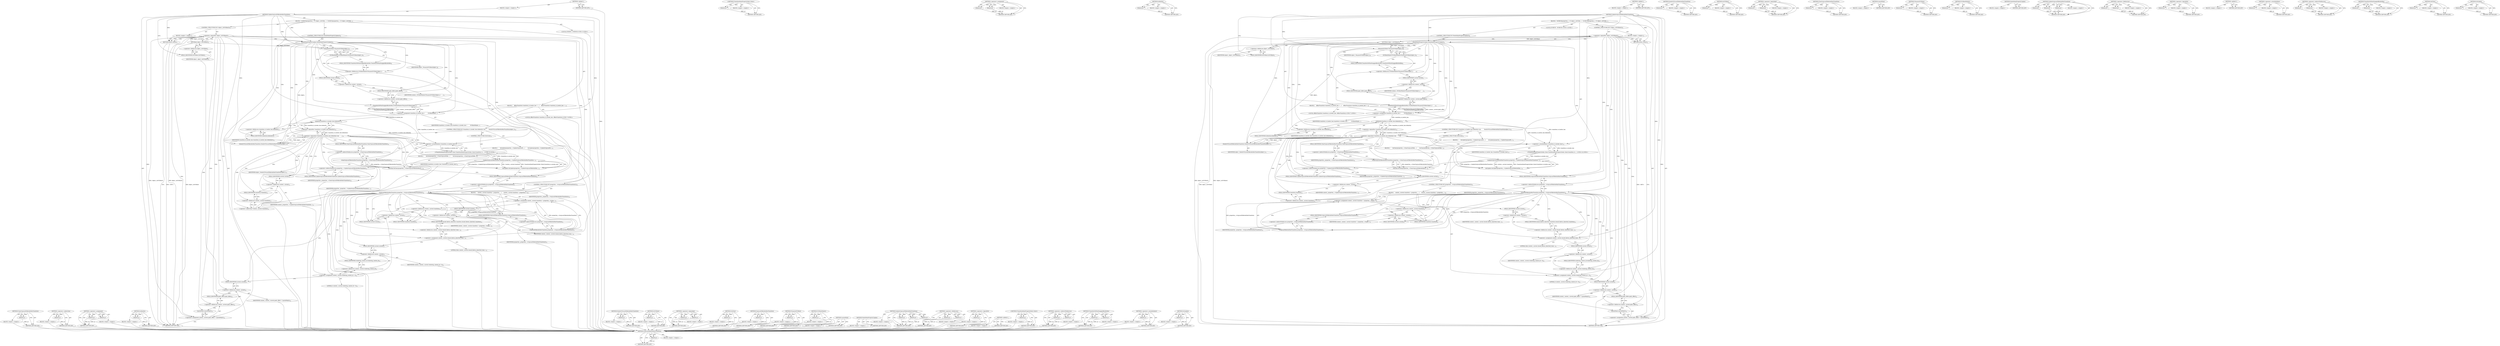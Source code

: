 digraph "OnUpdate" {
vulnerable_204 [label=<(METHOD,SvgLocalToBorderBoxTransform)>];
vulnerable_205 [label=<(PARAM,p1)>];
vulnerable_206 [label=<(BLOCK,&lt;empty&gt;,&lt;empty&gt;)>];
vulnerable_207 [label=<(METHOD_RETURN,ANY)>];
vulnerable_188 [label="<(METHOD,TransformPaintPropertyNode::State)>"];
vulnerable_189 [label=<(PARAM,p1)>];
vulnerable_190 [label=<(BLOCK,&lt;empty&gt;,&lt;empty&gt;)>];
vulnerable_191 [label=<(METHOD_RETURN,ANY)>];
vulnerable_142 [label=<(METHOD,&lt;operator&gt;.assignment)>];
vulnerable_143 [label=<(PARAM,p1)>];
vulnerable_144 [label=<(PARAM,p2)>];
vulnerable_145 [label=<(BLOCK,&lt;empty&gt;,&lt;empty&gt;)>];
vulnerable_146 [label=<(METHOD_RETURN,ANY)>];
vulnerable_165 [label=<(METHOD,IsIdentity)>];
vulnerable_166 [label=<(PARAM,p1)>];
vulnerable_167 [label=<(BLOCK,&lt;empty&gt;,&lt;empty&gt;)>];
vulnerable_168 [label=<(METHOD_RETURN,ANY)>];
vulnerable_6 [label=<(METHOD,&lt;global&gt;)<SUB>1</SUB>>];
vulnerable_7 [label=<(BLOCK,&lt;empty&gt;,&lt;empty&gt;)<SUB>1</SUB>>];
vulnerable_8 [label=<(METHOD,UpdateSvgLocalToBorderBoxTransform)<SUB>1</SUB>>];
vulnerable_9 [label=<(BLOCK,{
  DCHECK(properties_);
  if (!object_.IsSVGRo...,{
  DCHECK(properties_);
  if (!object_.IsSVGRo...)<SUB>1</SUB>>];
vulnerable_10 [label="<(LOCAL,DCHECK : DCHECK)<SUB>2</SUB>>"];
vulnerable_11 [label=<(CONTROL_STRUCTURE,IF,if (!object_.IsSVGRoot()))<SUB>3</SUB>>];
vulnerable_12 [label=<(&lt;operator&gt;.logicalNot,!object_.IsSVGRoot())<SUB>3</SUB>>];
vulnerable_13 [label=<(IsSVGRoot,object_.IsSVGRoot())<SUB>3</SUB>>];
vulnerable_14 [label=<(&lt;operator&gt;.fieldAccess,object_.IsSVGRoot)<SUB>3</SUB>>];
vulnerable_15 [label=<(IDENTIFIER,object_,object_.IsSVGRoot())<SUB>3</SUB>>];
vulnerable_16 [label=<(FIELD_IDENTIFIER,IsSVGRoot,IsSVGRoot)<SUB>3</SUB>>];
vulnerable_17 [label=<(BLOCK,&lt;empty&gt;,&lt;empty&gt;)<SUB>4</SUB>>];
vulnerable_18 [label=<(RETURN,return;,return;)<SUB>4</SUB>>];
vulnerable_19 [label=<(CONTROL_STRUCTURE,IF,if (NeedsPaintPropertyUpdate()))<SUB>6</SUB>>];
vulnerable_20 [label=<(NeedsPaintPropertyUpdate,NeedsPaintPropertyUpdate())<SUB>6</SUB>>];
vulnerable_21 [label=<(BLOCK,{
    AffineTransform transform_to_border_box =...,{
    AffineTransform transform_to_border_box =...)<SUB>6</SUB>>];
vulnerable_22 [label="<(LOCAL,AffineTransform transform_to_border_box: AffineTransform)<SUB>7</SUB>>"];
vulnerable_23 [label=<(&lt;operator&gt;.assignment,transform_to_border_box =
        SVGRootPainte...)<SUB>7</SUB>>];
vulnerable_24 [label=<(IDENTIFIER,transform_to_border_box,transform_to_border_box =
        SVGRootPainte...)<SUB>7</SUB>>];
vulnerable_25 [label=<(TransformToPixelSnappedBorderBox,SVGRootPainter(ToLayoutSVGRoot(object_))
      ...)<SUB>8</SUB>>];
vulnerable_26 [label=<(&lt;operator&gt;.fieldAccess,SVGRootPainter(ToLayoutSVGRoot(object_))
      ...)<SUB>8</SUB>>];
vulnerable_27 [label=<(SVGRootPainter,SVGRootPainter(ToLayoutSVGRoot(object_)))<SUB>8</SUB>>];
vulnerable_28 [label=<(ToLayoutSVGRoot,ToLayoutSVGRoot(object_))<SUB>8</SUB>>];
vulnerable_29 [label=<(IDENTIFIER,object_,ToLayoutSVGRoot(object_))<SUB>8</SUB>>];
vulnerable_30 [label=<(FIELD_IDENTIFIER,TransformToPixelSnappedBorderBox,TransformToPixelSnappedBorderBox)<SUB>8</SUB>>];
vulnerable_31 [label=<(&lt;operator&gt;.fieldAccess,context_.current.paint_offset)<SUB>9</SUB>>];
vulnerable_32 [label=<(&lt;operator&gt;.fieldAccess,context_.current)<SUB>9</SUB>>];
vulnerable_33 [label=<(IDENTIFIER,context_,SVGRootPainter(ToLayoutSVGRoot(object_))
      ...)<SUB>9</SUB>>];
vulnerable_34 [label=<(FIELD_IDENTIFIER,current,current)<SUB>9</SUB>>];
vulnerable_35 [label=<(FIELD_IDENTIFIER,paint_offset,paint_offset)<SUB>9</SUB>>];
vulnerable_36 [label=<(CONTROL_STRUCTURE,IF,if (!transform_to_border_box.IsIdentity() &amp;&amp;
         NeedsSVGLocalToBorderBoxTransform(object_)))<SUB>10</SUB>>];
vulnerable_37 [label=<(&lt;operator&gt;.logicalAnd,!transform_to_border_box.IsIdentity() &amp;&amp;
      ...)<SUB>10</SUB>>];
vulnerable_38 [label=<(&lt;operator&gt;.logicalNot,!transform_to_border_box.IsIdentity())<SUB>10</SUB>>];
vulnerable_39 [label=<(IsIdentity,transform_to_border_box.IsIdentity())<SUB>10</SUB>>];
vulnerable_40 [label=<(&lt;operator&gt;.fieldAccess,transform_to_border_box.IsIdentity)<SUB>10</SUB>>];
vulnerable_41 [label=<(IDENTIFIER,transform_to_border_box,transform_to_border_box.IsIdentity())<SUB>10</SUB>>];
vulnerable_42 [label=<(FIELD_IDENTIFIER,IsIdentity,IsIdentity)<SUB>10</SUB>>];
vulnerable_43 [label=<(NeedsSVGLocalToBorderBoxTransform,NeedsSVGLocalToBorderBoxTransform(object_))<SUB>11</SUB>>];
vulnerable_44 [label=<(IDENTIFIER,object_,NeedsSVGLocalToBorderBoxTransform(object_))<SUB>11</SUB>>];
vulnerable_45 [label=<(BLOCK,{
       OnUpdate(properties_-&gt;UpdateSvgLocalTo...,{
       OnUpdate(properties_-&gt;UpdateSvgLocalTo...)<SUB>11</SUB>>];
vulnerable_46 [label=<(OnUpdate,OnUpdate(properties_-&gt;UpdateSvgLocalToBorderBox...)<SUB>12</SUB>>];
vulnerable_47 [label=<(UpdateSvgLocalToBorderBoxTransform,properties_-&gt;UpdateSvgLocalToBorderBoxTransform...)<SUB>12</SUB>>];
vulnerable_48 [label=<(&lt;operator&gt;.indirectFieldAccess,properties_-&gt;UpdateSvgLocalToBorderBoxTransform)<SUB>12</SUB>>];
vulnerable_49 [label=<(IDENTIFIER,properties_,properties_-&gt;UpdateSvgLocalToBorderBoxTransform...)<SUB>12</SUB>>];
vulnerable_50 [label=<(FIELD_IDENTIFIER,UpdateSvgLocalToBorderBoxTransform,UpdateSvgLocalToBorderBoxTransform)<SUB>12</SUB>>];
vulnerable_51 [label=<(&lt;operator&gt;.fieldAccess,context_.current.transform)<SUB>13</SUB>>];
vulnerable_52 [label=<(&lt;operator&gt;.fieldAccess,context_.current)<SUB>13</SUB>>];
vulnerable_53 [label=<(IDENTIFIER,context_,properties_-&gt;UpdateSvgLocalToBorderBoxTransform...)<SUB>13</SUB>>];
vulnerable_54 [label=<(FIELD_IDENTIFIER,current,current)<SUB>13</SUB>>];
vulnerable_55 [label=<(FIELD_IDENTIFIER,transform,transform)<SUB>13</SUB>>];
vulnerable_56 [label="<(TransformPaintPropertyNode::State,TransformPaintPropertyNode::State{transform_to_...)<SUB>14</SUB>>"];
vulnerable_57 [label=<(&lt;operator&gt;.arrayInitializer,{transform_to_border_box})<SUB>14</SUB>>];
vulnerable_58 [label=<(IDENTIFIER,transform_to_border_box,{transform_to_border_box})<SUB>14</SUB>>];
vulnerable_59 [label=<(CONTROL_STRUCTURE,ELSE,else)<SUB>15</SUB>>];
vulnerable_60 [label=<(BLOCK,{
       OnClear(properties_-&gt;ClearSvgLocalToBo...,{
       OnClear(properties_-&gt;ClearSvgLocalToBo...)<SUB>15</SUB>>];
vulnerable_61 [label=<(OnClear,OnClear(properties_-&gt;ClearSvgLocalToBorderBoxTr...)<SUB>16</SUB>>];
vulnerable_62 [label=<(ClearSvgLocalToBorderBoxTransform,properties_-&gt;ClearSvgLocalToBorderBoxTransform())<SUB>16</SUB>>];
vulnerable_63 [label=<(&lt;operator&gt;.indirectFieldAccess,properties_-&gt;ClearSvgLocalToBorderBoxTransform)<SUB>16</SUB>>];
vulnerable_64 [label=<(IDENTIFIER,properties_,properties_-&gt;ClearSvgLocalToBorderBoxTransform())<SUB>16</SUB>>];
vulnerable_65 [label=<(FIELD_IDENTIFIER,ClearSvgLocalToBorderBoxTransform,ClearSvgLocalToBorderBoxTransform)<SUB>16</SUB>>];
vulnerable_66 [label=<(CONTROL_STRUCTURE,IF,if (properties_-&gt;SvgLocalToBorderBoxTransform()))<SUB>20</SUB>>];
vulnerable_67 [label=<(SvgLocalToBorderBoxTransform,properties_-&gt;SvgLocalToBorderBoxTransform())<SUB>20</SUB>>];
vulnerable_68 [label=<(&lt;operator&gt;.indirectFieldAccess,properties_-&gt;SvgLocalToBorderBoxTransform)<SUB>20</SUB>>];
vulnerable_69 [label=<(IDENTIFIER,properties_,properties_-&gt;SvgLocalToBorderBoxTransform())<SUB>20</SUB>>];
vulnerable_70 [label=<(FIELD_IDENTIFIER,SvgLocalToBorderBoxTransform,SvgLocalToBorderBoxTransform)<SUB>20</SUB>>];
vulnerable_71 [label=<(BLOCK,{
    context_.current.transform = properties_-...,{
    context_.current.transform = properties_-...)<SUB>20</SUB>>];
vulnerable_72 [label=<(&lt;operator&gt;.assignment,context_.current.transform = properties_-&gt;SvgLo...)<SUB>21</SUB>>];
vulnerable_73 [label=<(&lt;operator&gt;.fieldAccess,context_.current.transform)<SUB>21</SUB>>];
vulnerable_74 [label=<(&lt;operator&gt;.fieldAccess,context_.current)<SUB>21</SUB>>];
vulnerable_75 [label=<(IDENTIFIER,context_,context_.current.transform = properties_-&gt;SvgLo...)<SUB>21</SUB>>];
vulnerable_76 [label=<(FIELD_IDENTIFIER,current,current)<SUB>21</SUB>>];
vulnerable_77 [label=<(FIELD_IDENTIFIER,transform,transform)<SUB>21</SUB>>];
vulnerable_78 [label=<(SvgLocalToBorderBoxTransform,properties_-&gt;SvgLocalToBorderBoxTransform())<SUB>21</SUB>>];
vulnerable_79 [label=<(&lt;operator&gt;.indirectFieldAccess,properties_-&gt;SvgLocalToBorderBoxTransform)<SUB>21</SUB>>];
vulnerable_80 [label=<(IDENTIFIER,properties_,properties_-&gt;SvgLocalToBorderBoxTransform())<SUB>21</SUB>>];
vulnerable_81 [label=<(FIELD_IDENTIFIER,SvgLocalToBorderBoxTransform,SvgLocalToBorderBoxTransform)<SUB>21</SUB>>];
vulnerable_82 [label=<(&lt;operator&gt;.assignment,context_.current.should_flatten_inherited_trans...)<SUB>22</SUB>>];
vulnerable_83 [label=<(&lt;operator&gt;.fieldAccess,context_.current.should_flatten_inherited_trans...)<SUB>22</SUB>>];
vulnerable_84 [label=<(&lt;operator&gt;.fieldAccess,context_.current)<SUB>22</SUB>>];
vulnerable_85 [label=<(IDENTIFIER,context_,context_.current.should_flatten_inherited_trans...)<SUB>22</SUB>>];
vulnerable_86 [label=<(FIELD_IDENTIFIER,current,current)<SUB>22</SUB>>];
vulnerable_87 [label=<(FIELD_IDENTIFIER,should_flatten_inherited_transform,should_flatten_inherited_transform)<SUB>22</SUB>>];
vulnerable_88 [label=<(LITERAL,false,context_.current.should_flatten_inherited_trans...)<SUB>22</SUB>>];
vulnerable_89 [label=<(&lt;operator&gt;.assignment,context_.current.rendering_context_id = 0)<SUB>23</SUB>>];
vulnerable_90 [label=<(&lt;operator&gt;.fieldAccess,context_.current.rendering_context_id)<SUB>23</SUB>>];
vulnerable_91 [label=<(&lt;operator&gt;.fieldAccess,context_.current)<SUB>23</SUB>>];
vulnerable_92 [label=<(IDENTIFIER,context_,context_.current.rendering_context_id = 0)<SUB>23</SUB>>];
vulnerable_93 [label=<(FIELD_IDENTIFIER,current,current)<SUB>23</SUB>>];
vulnerable_94 [label=<(FIELD_IDENTIFIER,rendering_context_id,rendering_context_id)<SUB>23</SUB>>];
vulnerable_95 [label=<(LITERAL,0,context_.current.rendering_context_id = 0)<SUB>23</SUB>>];
vulnerable_96 [label=<(&lt;operator&gt;.assignment,context_.current.paint_offset = LayoutPoint())<SUB>25</SUB>>];
vulnerable_97 [label=<(&lt;operator&gt;.fieldAccess,context_.current.paint_offset)<SUB>25</SUB>>];
vulnerable_98 [label=<(&lt;operator&gt;.fieldAccess,context_.current)<SUB>25</SUB>>];
vulnerable_99 [label=<(IDENTIFIER,context_,context_.current.paint_offset = LayoutPoint())<SUB>25</SUB>>];
vulnerable_100 [label=<(FIELD_IDENTIFIER,current,current)<SUB>25</SUB>>];
vulnerable_101 [label=<(FIELD_IDENTIFIER,paint_offset,paint_offset)<SUB>25</SUB>>];
vulnerable_102 [label=<(LayoutPoint,LayoutPoint())<SUB>25</SUB>>];
vulnerable_103 [label=<(METHOD_RETURN,void)<SUB>1</SUB>>];
vulnerable_105 [label=<(METHOD_RETURN,ANY)<SUB>1</SUB>>];
vulnerable_169 [label=<(METHOD,NeedsSVGLocalToBorderBoxTransform)>];
vulnerable_170 [label=<(PARAM,p1)>];
vulnerable_171 [label=<(BLOCK,&lt;empty&gt;,&lt;empty&gt;)>];
vulnerable_172 [label=<(METHOD_RETURN,ANY)>];
vulnerable_130 [label=<(METHOD,IsSVGRoot)>];
vulnerable_131 [label=<(PARAM,p1)>];
vulnerable_132 [label=<(BLOCK,&lt;empty&gt;,&lt;empty&gt;)>];
vulnerable_133 [label=<(METHOD_RETURN,ANY)>];
vulnerable_160 [label=<(METHOD,&lt;operator&gt;.logicalAnd)>];
vulnerable_161 [label=<(PARAM,p1)>];
vulnerable_162 [label=<(PARAM,p2)>];
vulnerable_163 [label=<(BLOCK,&lt;empty&gt;,&lt;empty&gt;)>];
vulnerable_164 [label=<(METHOD_RETURN,ANY)>];
vulnerable_200 [label=<(METHOD,ClearSvgLocalToBorderBoxTransform)>];
vulnerable_201 [label=<(PARAM,p1)>];
vulnerable_202 [label=<(BLOCK,&lt;empty&gt;,&lt;empty&gt;)>];
vulnerable_203 [label=<(METHOD_RETURN,ANY)>];
vulnerable_208 [label=<(METHOD,LayoutPoint)>];
vulnerable_209 [label=<(BLOCK,&lt;empty&gt;,&lt;empty&gt;)>];
vulnerable_210 [label=<(METHOD_RETURN,ANY)>];
vulnerable_156 [label=<(METHOD,ToLayoutSVGRoot)>];
vulnerable_157 [label=<(PARAM,p1)>];
vulnerable_158 [label=<(BLOCK,&lt;empty&gt;,&lt;empty&gt;)>];
vulnerable_159 [label=<(METHOD_RETURN,ANY)>];
vulnerable_152 [label=<(METHOD,SVGRootPainter)>];
vulnerable_153 [label=<(PARAM,p1)>];
vulnerable_154 [label=<(BLOCK,&lt;empty&gt;,&lt;empty&gt;)>];
vulnerable_155 [label=<(METHOD_RETURN,ANY)>];
vulnerable_139 [label=<(METHOD,NeedsPaintPropertyUpdate)>];
vulnerable_140 [label=<(BLOCK,&lt;empty&gt;,&lt;empty&gt;)>];
vulnerable_141 [label=<(METHOD_RETURN,ANY)>];
vulnerable_177 [label=<(METHOD,UpdateSvgLocalToBorderBoxTransform)>];
vulnerable_178 [label=<(PARAM,p1)>];
vulnerable_179 [label=<(PARAM,p2)>];
vulnerable_180 [label=<(PARAM,p3)>];
vulnerable_181 [label=<(BLOCK,&lt;empty&gt;,&lt;empty&gt;)>];
vulnerable_182 [label=<(METHOD_RETURN,ANY)>];
vulnerable_134 [label=<(METHOD,&lt;operator&gt;.fieldAccess)>];
vulnerable_135 [label=<(PARAM,p1)>];
vulnerable_136 [label=<(PARAM,p2)>];
vulnerable_137 [label=<(BLOCK,&lt;empty&gt;,&lt;empty&gt;)>];
vulnerable_138 [label=<(METHOD_RETURN,ANY)>];
vulnerable_126 [label=<(METHOD,&lt;operator&gt;.logicalNot)>];
vulnerable_127 [label=<(PARAM,p1)>];
vulnerable_128 [label=<(BLOCK,&lt;empty&gt;,&lt;empty&gt;)>];
vulnerable_129 [label=<(METHOD_RETURN,ANY)>];
vulnerable_120 [label=<(METHOD,&lt;global&gt;)<SUB>1</SUB>>];
vulnerable_121 [label=<(BLOCK,&lt;empty&gt;,&lt;empty&gt;)>];
vulnerable_122 [label=<(METHOD_RETURN,ANY)>];
vulnerable_192 [label=<(METHOD,&lt;operator&gt;.arrayInitializer)>];
vulnerable_193 [label=<(PARAM,p1)>];
vulnerable_194 [label=<(BLOCK,&lt;empty&gt;,&lt;empty&gt;)>];
vulnerable_195 [label=<(METHOD_RETURN,ANY)>];
vulnerable_183 [label=<(METHOD,&lt;operator&gt;.indirectFieldAccess)>];
vulnerable_184 [label=<(PARAM,p1)>];
vulnerable_185 [label=<(PARAM,p2)>];
vulnerable_186 [label=<(BLOCK,&lt;empty&gt;,&lt;empty&gt;)>];
vulnerable_187 [label=<(METHOD_RETURN,ANY)>];
vulnerable_147 [label=<(METHOD,TransformToPixelSnappedBorderBox)>];
vulnerable_148 [label=<(PARAM,p1)>];
vulnerable_149 [label=<(PARAM,p2)>];
vulnerable_150 [label=<(BLOCK,&lt;empty&gt;,&lt;empty&gt;)>];
vulnerable_151 [label=<(METHOD_RETURN,ANY)>];
vulnerable_196 [label=<(METHOD,OnClear)>];
vulnerable_197 [label=<(PARAM,p1)>];
vulnerable_198 [label=<(BLOCK,&lt;empty&gt;,&lt;empty&gt;)>];
vulnerable_199 [label=<(METHOD_RETURN,ANY)>];
vulnerable_173 [label=<(METHOD,OnUpdate)>];
vulnerable_174 [label=<(PARAM,p1)>];
vulnerable_175 [label=<(BLOCK,&lt;empty&gt;,&lt;empty&gt;)>];
vulnerable_176 [label=<(METHOD_RETURN,ANY)>];
fixed_205 [label=<(METHOD,ClearSvgLocalToBorderBoxTransform)>];
fixed_206 [label=<(PARAM,p1)>];
fixed_207 [label=<(BLOCK,&lt;empty&gt;,&lt;empty&gt;)>];
fixed_208 [label=<(METHOD_RETURN,ANY)>];
fixed_189 [label=<(METHOD,&lt;operator&gt;.indirection)>];
fixed_190 [label=<(PARAM,p1)>];
fixed_191 [label=<(BLOCK,&lt;empty&gt;,&lt;empty&gt;)>];
fixed_192 [label=<(METHOD_RETURN,ANY)>];
fixed_143 [label=<(METHOD,&lt;operator&gt;.assignment)>];
fixed_144 [label=<(PARAM,p1)>];
fixed_145 [label=<(PARAM,p2)>];
fixed_146 [label=<(BLOCK,&lt;empty&gt;,&lt;empty&gt;)>];
fixed_147 [label=<(METHOD_RETURN,ANY)>];
fixed_166 [label=<(METHOD,IsIdentity)>];
fixed_167 [label=<(PARAM,p1)>];
fixed_168 [label=<(BLOCK,&lt;empty&gt;,&lt;empty&gt;)>];
fixed_169 [label=<(METHOD_RETURN,ANY)>];
fixed_6 [label=<(METHOD,&lt;global&gt;)<SUB>1</SUB>>];
fixed_7 [label=<(BLOCK,&lt;empty&gt;,&lt;empty&gt;)<SUB>1</SUB>>];
fixed_8 [label=<(METHOD,UpdateSvgLocalToBorderBoxTransform)<SUB>1</SUB>>];
fixed_9 [label=<(BLOCK,{
  DCHECK(properties_);
  if (!object_.IsSVGRo...,{
  DCHECK(properties_);
  if (!object_.IsSVGRo...)<SUB>1</SUB>>];
fixed_10 [label="<(LOCAL,DCHECK : DCHECK)<SUB>2</SUB>>"];
fixed_11 [label=<(CONTROL_STRUCTURE,IF,if (!object_.IsSVGRoot()))<SUB>3</SUB>>];
fixed_12 [label=<(&lt;operator&gt;.logicalNot,!object_.IsSVGRoot())<SUB>3</SUB>>];
fixed_13 [label=<(IsSVGRoot,object_.IsSVGRoot())<SUB>3</SUB>>];
fixed_14 [label=<(&lt;operator&gt;.fieldAccess,object_.IsSVGRoot)<SUB>3</SUB>>];
fixed_15 [label=<(IDENTIFIER,object_,object_.IsSVGRoot())<SUB>3</SUB>>];
fixed_16 [label=<(FIELD_IDENTIFIER,IsSVGRoot,IsSVGRoot)<SUB>3</SUB>>];
fixed_17 [label=<(BLOCK,&lt;empty&gt;,&lt;empty&gt;)<SUB>4</SUB>>];
fixed_18 [label=<(RETURN,return;,return;)<SUB>4</SUB>>];
fixed_19 [label=<(CONTROL_STRUCTURE,IF,if (NeedsPaintPropertyUpdate()))<SUB>6</SUB>>];
fixed_20 [label=<(NeedsPaintPropertyUpdate,NeedsPaintPropertyUpdate())<SUB>6</SUB>>];
fixed_21 [label=<(BLOCK,{
    AffineTransform transform_to_border_box =...,{
    AffineTransform transform_to_border_box =...)<SUB>6</SUB>>];
fixed_22 [label="<(LOCAL,AffineTransform transform_to_border_box: AffineTransform)<SUB>7</SUB>>"];
fixed_23 [label=<(&lt;operator&gt;.assignment,transform_to_border_box =
        SVGRootPainte...)<SUB>7</SUB>>];
fixed_24 [label=<(IDENTIFIER,transform_to_border_box,transform_to_border_box =
        SVGRootPainte...)<SUB>7</SUB>>];
fixed_25 [label=<(TransformToPixelSnappedBorderBox,SVGRootPainter(ToLayoutSVGRoot(object_))
      ...)<SUB>8</SUB>>];
fixed_26 [label=<(&lt;operator&gt;.fieldAccess,SVGRootPainter(ToLayoutSVGRoot(object_))
      ...)<SUB>8</SUB>>];
fixed_27 [label=<(SVGRootPainter,SVGRootPainter(ToLayoutSVGRoot(object_)))<SUB>8</SUB>>];
fixed_28 [label=<(ToLayoutSVGRoot,ToLayoutSVGRoot(object_))<SUB>8</SUB>>];
fixed_29 [label=<(IDENTIFIER,object_,ToLayoutSVGRoot(object_))<SUB>8</SUB>>];
fixed_30 [label=<(FIELD_IDENTIFIER,TransformToPixelSnappedBorderBox,TransformToPixelSnappedBorderBox)<SUB>8</SUB>>];
fixed_31 [label=<(&lt;operator&gt;.fieldAccess,context_.current.paint_offset)<SUB>9</SUB>>];
fixed_32 [label=<(&lt;operator&gt;.fieldAccess,context_.current)<SUB>9</SUB>>];
fixed_33 [label=<(IDENTIFIER,context_,SVGRootPainter(ToLayoutSVGRoot(object_))
      ...)<SUB>9</SUB>>];
fixed_34 [label=<(FIELD_IDENTIFIER,current,current)<SUB>9</SUB>>];
fixed_35 [label=<(FIELD_IDENTIFIER,paint_offset,paint_offset)<SUB>9</SUB>>];
fixed_36 [label=<(CONTROL_STRUCTURE,IF,if (!transform_to_border_box.IsIdentity() &amp;&amp;
         NeedsSVGLocalToBorderBoxTransform(object_)))<SUB>10</SUB>>];
fixed_37 [label=<(&lt;operator&gt;.logicalAnd,!transform_to_border_box.IsIdentity() &amp;&amp;
      ...)<SUB>10</SUB>>];
fixed_38 [label=<(&lt;operator&gt;.logicalNot,!transform_to_border_box.IsIdentity())<SUB>10</SUB>>];
fixed_39 [label=<(IsIdentity,transform_to_border_box.IsIdentity())<SUB>10</SUB>>];
fixed_40 [label=<(&lt;operator&gt;.fieldAccess,transform_to_border_box.IsIdentity)<SUB>10</SUB>>];
fixed_41 [label=<(IDENTIFIER,transform_to_border_box,transform_to_border_box.IsIdentity())<SUB>10</SUB>>];
fixed_42 [label=<(FIELD_IDENTIFIER,IsIdentity,IsIdentity)<SUB>10</SUB>>];
fixed_43 [label=<(NeedsSVGLocalToBorderBoxTransform,NeedsSVGLocalToBorderBoxTransform(object_))<SUB>11</SUB>>];
fixed_44 [label=<(IDENTIFIER,object_,NeedsSVGLocalToBorderBoxTransform(object_))<SUB>11</SUB>>];
fixed_45 [label=<(BLOCK,{
       OnUpdate(properties_-&gt;UpdateSvgLocalTo...,{
       OnUpdate(properties_-&gt;UpdateSvgLocalTo...)<SUB>11</SUB>>];
fixed_46 [label=<(OnUpdate,OnUpdate(properties_-&gt;UpdateSvgLocalToBorderBox...)<SUB>12</SUB>>];
fixed_47 [label=<(UpdateSvgLocalToBorderBoxTransform,properties_-&gt;UpdateSvgLocalToBorderBoxTransform...)<SUB>12</SUB>>];
fixed_48 [label=<(&lt;operator&gt;.indirectFieldAccess,properties_-&gt;UpdateSvgLocalToBorderBoxTransform)<SUB>12</SUB>>];
fixed_49 [label=<(IDENTIFIER,properties_,properties_-&gt;UpdateSvgLocalToBorderBoxTransform...)<SUB>12</SUB>>];
fixed_50 [label=<(FIELD_IDENTIFIER,UpdateSvgLocalToBorderBoxTransform,UpdateSvgLocalToBorderBoxTransform)<SUB>12</SUB>>];
fixed_51 [label=<(&lt;operator&gt;.indirection,*context_.current.transform)<SUB>13</SUB>>];
fixed_52 [label=<(&lt;operator&gt;.fieldAccess,context_.current.transform)<SUB>13</SUB>>];
fixed_53 [label=<(&lt;operator&gt;.fieldAccess,context_.current)<SUB>13</SUB>>];
fixed_54 [label=<(IDENTIFIER,context_,properties_-&gt;UpdateSvgLocalToBorderBoxTransform...)<SUB>13</SUB>>];
fixed_55 [label=<(FIELD_IDENTIFIER,current,current)<SUB>13</SUB>>];
fixed_56 [label=<(FIELD_IDENTIFIER,transform,transform)<SUB>13</SUB>>];
fixed_57 [label="<(TransformPaintPropertyNode::State,TransformPaintPropertyNode::State{transform_to_...)<SUB>14</SUB>>"];
fixed_58 [label=<(&lt;operator&gt;.arrayInitializer,{transform_to_border_box})<SUB>14</SUB>>];
fixed_59 [label=<(IDENTIFIER,transform_to_border_box,{transform_to_border_box})<SUB>14</SUB>>];
fixed_60 [label=<(CONTROL_STRUCTURE,ELSE,else)<SUB>15</SUB>>];
fixed_61 [label=<(BLOCK,{
       OnClear(properties_-&gt;ClearSvgLocalToBo...,{
       OnClear(properties_-&gt;ClearSvgLocalToBo...)<SUB>15</SUB>>];
fixed_62 [label=<(OnClear,OnClear(properties_-&gt;ClearSvgLocalToBorderBoxTr...)<SUB>16</SUB>>];
fixed_63 [label=<(ClearSvgLocalToBorderBoxTransform,properties_-&gt;ClearSvgLocalToBorderBoxTransform())<SUB>16</SUB>>];
fixed_64 [label=<(&lt;operator&gt;.indirectFieldAccess,properties_-&gt;ClearSvgLocalToBorderBoxTransform)<SUB>16</SUB>>];
fixed_65 [label=<(IDENTIFIER,properties_,properties_-&gt;ClearSvgLocalToBorderBoxTransform())<SUB>16</SUB>>];
fixed_66 [label=<(FIELD_IDENTIFIER,ClearSvgLocalToBorderBoxTransform,ClearSvgLocalToBorderBoxTransform)<SUB>16</SUB>>];
fixed_67 [label=<(CONTROL_STRUCTURE,IF,if (properties_-&gt;SvgLocalToBorderBoxTransform()))<SUB>20</SUB>>];
fixed_68 [label=<(SvgLocalToBorderBoxTransform,properties_-&gt;SvgLocalToBorderBoxTransform())<SUB>20</SUB>>];
fixed_69 [label=<(&lt;operator&gt;.indirectFieldAccess,properties_-&gt;SvgLocalToBorderBoxTransform)<SUB>20</SUB>>];
fixed_70 [label=<(IDENTIFIER,properties_,properties_-&gt;SvgLocalToBorderBoxTransform())<SUB>20</SUB>>];
fixed_71 [label=<(FIELD_IDENTIFIER,SvgLocalToBorderBoxTransform,SvgLocalToBorderBoxTransform)<SUB>20</SUB>>];
fixed_72 [label=<(BLOCK,{
    context_.current.transform = properties_-...,{
    context_.current.transform = properties_-...)<SUB>20</SUB>>];
fixed_73 [label=<(&lt;operator&gt;.assignment,context_.current.transform = properties_-&gt;SvgLo...)<SUB>21</SUB>>];
fixed_74 [label=<(&lt;operator&gt;.fieldAccess,context_.current.transform)<SUB>21</SUB>>];
fixed_75 [label=<(&lt;operator&gt;.fieldAccess,context_.current)<SUB>21</SUB>>];
fixed_76 [label=<(IDENTIFIER,context_,context_.current.transform = properties_-&gt;SvgLo...)<SUB>21</SUB>>];
fixed_77 [label=<(FIELD_IDENTIFIER,current,current)<SUB>21</SUB>>];
fixed_78 [label=<(FIELD_IDENTIFIER,transform,transform)<SUB>21</SUB>>];
fixed_79 [label=<(SvgLocalToBorderBoxTransform,properties_-&gt;SvgLocalToBorderBoxTransform())<SUB>21</SUB>>];
fixed_80 [label=<(&lt;operator&gt;.indirectFieldAccess,properties_-&gt;SvgLocalToBorderBoxTransform)<SUB>21</SUB>>];
fixed_81 [label=<(IDENTIFIER,properties_,properties_-&gt;SvgLocalToBorderBoxTransform())<SUB>21</SUB>>];
fixed_82 [label=<(FIELD_IDENTIFIER,SvgLocalToBorderBoxTransform,SvgLocalToBorderBoxTransform)<SUB>21</SUB>>];
fixed_83 [label=<(&lt;operator&gt;.assignment,context_.current.should_flatten_inherited_trans...)<SUB>22</SUB>>];
fixed_84 [label=<(&lt;operator&gt;.fieldAccess,context_.current.should_flatten_inherited_trans...)<SUB>22</SUB>>];
fixed_85 [label=<(&lt;operator&gt;.fieldAccess,context_.current)<SUB>22</SUB>>];
fixed_86 [label=<(IDENTIFIER,context_,context_.current.should_flatten_inherited_trans...)<SUB>22</SUB>>];
fixed_87 [label=<(FIELD_IDENTIFIER,current,current)<SUB>22</SUB>>];
fixed_88 [label=<(FIELD_IDENTIFIER,should_flatten_inherited_transform,should_flatten_inherited_transform)<SUB>22</SUB>>];
fixed_89 [label=<(LITERAL,false,context_.current.should_flatten_inherited_trans...)<SUB>22</SUB>>];
fixed_90 [label=<(&lt;operator&gt;.assignment,context_.current.rendering_context_id = 0)<SUB>23</SUB>>];
fixed_91 [label=<(&lt;operator&gt;.fieldAccess,context_.current.rendering_context_id)<SUB>23</SUB>>];
fixed_92 [label=<(&lt;operator&gt;.fieldAccess,context_.current)<SUB>23</SUB>>];
fixed_93 [label=<(IDENTIFIER,context_,context_.current.rendering_context_id = 0)<SUB>23</SUB>>];
fixed_94 [label=<(FIELD_IDENTIFIER,current,current)<SUB>23</SUB>>];
fixed_95 [label=<(FIELD_IDENTIFIER,rendering_context_id,rendering_context_id)<SUB>23</SUB>>];
fixed_96 [label=<(LITERAL,0,context_.current.rendering_context_id = 0)<SUB>23</SUB>>];
fixed_97 [label=<(&lt;operator&gt;.assignment,context_.current.paint_offset = LayoutPoint())<SUB>25</SUB>>];
fixed_98 [label=<(&lt;operator&gt;.fieldAccess,context_.current.paint_offset)<SUB>25</SUB>>];
fixed_99 [label=<(&lt;operator&gt;.fieldAccess,context_.current)<SUB>25</SUB>>];
fixed_100 [label=<(IDENTIFIER,context_,context_.current.paint_offset = LayoutPoint())<SUB>25</SUB>>];
fixed_101 [label=<(FIELD_IDENTIFIER,current,current)<SUB>25</SUB>>];
fixed_102 [label=<(FIELD_IDENTIFIER,paint_offset,paint_offset)<SUB>25</SUB>>];
fixed_103 [label=<(LayoutPoint,LayoutPoint())<SUB>25</SUB>>];
fixed_104 [label=<(METHOD_RETURN,void)<SUB>1</SUB>>];
fixed_106 [label=<(METHOD_RETURN,ANY)<SUB>1</SUB>>];
fixed_170 [label=<(METHOD,NeedsSVGLocalToBorderBoxTransform)>];
fixed_171 [label=<(PARAM,p1)>];
fixed_172 [label=<(BLOCK,&lt;empty&gt;,&lt;empty&gt;)>];
fixed_173 [label=<(METHOD_RETURN,ANY)>];
fixed_131 [label=<(METHOD,IsSVGRoot)>];
fixed_132 [label=<(PARAM,p1)>];
fixed_133 [label=<(BLOCK,&lt;empty&gt;,&lt;empty&gt;)>];
fixed_134 [label=<(METHOD_RETURN,ANY)>];
fixed_161 [label=<(METHOD,&lt;operator&gt;.logicalAnd)>];
fixed_162 [label=<(PARAM,p1)>];
fixed_163 [label=<(PARAM,p2)>];
fixed_164 [label=<(BLOCK,&lt;empty&gt;,&lt;empty&gt;)>];
fixed_165 [label=<(METHOD_RETURN,ANY)>];
fixed_201 [label=<(METHOD,OnClear)>];
fixed_202 [label=<(PARAM,p1)>];
fixed_203 [label=<(BLOCK,&lt;empty&gt;,&lt;empty&gt;)>];
fixed_204 [label=<(METHOD_RETURN,ANY)>];
fixed_209 [label=<(METHOD,SvgLocalToBorderBoxTransform)>];
fixed_210 [label=<(PARAM,p1)>];
fixed_211 [label=<(BLOCK,&lt;empty&gt;,&lt;empty&gt;)>];
fixed_212 [label=<(METHOD_RETURN,ANY)>];
fixed_157 [label=<(METHOD,ToLayoutSVGRoot)>];
fixed_158 [label=<(PARAM,p1)>];
fixed_159 [label=<(BLOCK,&lt;empty&gt;,&lt;empty&gt;)>];
fixed_160 [label=<(METHOD_RETURN,ANY)>];
fixed_153 [label=<(METHOD,SVGRootPainter)>];
fixed_154 [label=<(PARAM,p1)>];
fixed_155 [label=<(BLOCK,&lt;empty&gt;,&lt;empty&gt;)>];
fixed_156 [label=<(METHOD_RETURN,ANY)>];
fixed_213 [label=<(METHOD,LayoutPoint)>];
fixed_214 [label=<(BLOCK,&lt;empty&gt;,&lt;empty&gt;)>];
fixed_215 [label=<(METHOD_RETURN,ANY)>];
fixed_140 [label=<(METHOD,NeedsPaintPropertyUpdate)>];
fixed_141 [label=<(BLOCK,&lt;empty&gt;,&lt;empty&gt;)>];
fixed_142 [label=<(METHOD_RETURN,ANY)>];
fixed_178 [label=<(METHOD,UpdateSvgLocalToBorderBoxTransform)>];
fixed_179 [label=<(PARAM,p1)>];
fixed_180 [label=<(PARAM,p2)>];
fixed_181 [label=<(PARAM,p3)>];
fixed_182 [label=<(BLOCK,&lt;empty&gt;,&lt;empty&gt;)>];
fixed_183 [label=<(METHOD_RETURN,ANY)>];
fixed_135 [label=<(METHOD,&lt;operator&gt;.fieldAccess)>];
fixed_136 [label=<(PARAM,p1)>];
fixed_137 [label=<(PARAM,p2)>];
fixed_138 [label=<(BLOCK,&lt;empty&gt;,&lt;empty&gt;)>];
fixed_139 [label=<(METHOD_RETURN,ANY)>];
fixed_127 [label=<(METHOD,&lt;operator&gt;.logicalNot)>];
fixed_128 [label=<(PARAM,p1)>];
fixed_129 [label=<(BLOCK,&lt;empty&gt;,&lt;empty&gt;)>];
fixed_130 [label=<(METHOD_RETURN,ANY)>];
fixed_121 [label=<(METHOD,&lt;global&gt;)<SUB>1</SUB>>];
fixed_122 [label=<(BLOCK,&lt;empty&gt;,&lt;empty&gt;)>];
fixed_123 [label=<(METHOD_RETURN,ANY)>];
fixed_193 [label="<(METHOD,TransformPaintPropertyNode::State)>"];
fixed_194 [label=<(PARAM,p1)>];
fixed_195 [label=<(BLOCK,&lt;empty&gt;,&lt;empty&gt;)>];
fixed_196 [label=<(METHOD_RETURN,ANY)>];
fixed_184 [label=<(METHOD,&lt;operator&gt;.indirectFieldAccess)>];
fixed_185 [label=<(PARAM,p1)>];
fixed_186 [label=<(PARAM,p2)>];
fixed_187 [label=<(BLOCK,&lt;empty&gt;,&lt;empty&gt;)>];
fixed_188 [label=<(METHOD_RETURN,ANY)>];
fixed_148 [label=<(METHOD,TransformToPixelSnappedBorderBox)>];
fixed_149 [label=<(PARAM,p1)>];
fixed_150 [label=<(PARAM,p2)>];
fixed_151 [label=<(BLOCK,&lt;empty&gt;,&lt;empty&gt;)>];
fixed_152 [label=<(METHOD_RETURN,ANY)>];
fixed_197 [label=<(METHOD,&lt;operator&gt;.arrayInitializer)>];
fixed_198 [label=<(PARAM,p1)>];
fixed_199 [label=<(BLOCK,&lt;empty&gt;,&lt;empty&gt;)>];
fixed_200 [label=<(METHOD_RETURN,ANY)>];
fixed_174 [label=<(METHOD,OnUpdate)>];
fixed_175 [label=<(PARAM,p1)>];
fixed_176 [label=<(BLOCK,&lt;empty&gt;,&lt;empty&gt;)>];
fixed_177 [label=<(METHOD_RETURN,ANY)>];
vulnerable_204 -> vulnerable_205  [key=0, label="AST: "];
vulnerable_204 -> vulnerable_205  [key=1, label="DDG: "];
vulnerable_204 -> vulnerable_206  [key=0, label="AST: "];
vulnerable_204 -> vulnerable_207  [key=0, label="AST: "];
vulnerable_204 -> vulnerable_207  [key=1, label="CFG: "];
vulnerable_205 -> vulnerable_207  [key=0, label="DDG: p1"];
vulnerable_188 -> vulnerable_189  [key=0, label="AST: "];
vulnerable_188 -> vulnerable_189  [key=1, label="DDG: "];
vulnerable_188 -> vulnerable_190  [key=0, label="AST: "];
vulnerable_188 -> vulnerable_191  [key=0, label="AST: "];
vulnerable_188 -> vulnerable_191  [key=1, label="CFG: "];
vulnerable_189 -> vulnerable_191  [key=0, label="DDG: p1"];
vulnerable_142 -> vulnerable_143  [key=0, label="AST: "];
vulnerable_142 -> vulnerable_143  [key=1, label="DDG: "];
vulnerable_142 -> vulnerable_145  [key=0, label="AST: "];
vulnerable_142 -> vulnerable_144  [key=0, label="AST: "];
vulnerable_142 -> vulnerable_144  [key=1, label="DDG: "];
vulnerable_142 -> vulnerable_146  [key=0, label="AST: "];
vulnerable_142 -> vulnerable_146  [key=1, label="CFG: "];
vulnerable_143 -> vulnerable_146  [key=0, label="DDG: p1"];
vulnerable_144 -> vulnerable_146  [key=0, label="DDG: p2"];
vulnerable_165 -> vulnerable_166  [key=0, label="AST: "];
vulnerable_165 -> vulnerable_166  [key=1, label="DDG: "];
vulnerable_165 -> vulnerable_167  [key=0, label="AST: "];
vulnerable_165 -> vulnerable_168  [key=0, label="AST: "];
vulnerable_165 -> vulnerable_168  [key=1, label="CFG: "];
vulnerable_166 -> vulnerable_168  [key=0, label="DDG: p1"];
vulnerable_6 -> vulnerable_7  [key=0, label="AST: "];
vulnerable_6 -> vulnerable_105  [key=0, label="AST: "];
vulnerable_6 -> vulnerable_105  [key=1, label="CFG: "];
vulnerable_7 -> vulnerable_8  [key=0, label="AST: "];
vulnerable_8 -> vulnerable_9  [key=0, label="AST: "];
vulnerable_8 -> vulnerable_103  [key=0, label="AST: "];
vulnerable_8 -> vulnerable_16  [key=0, label="CFG: "];
vulnerable_8 -> vulnerable_96  [key=0, label="DDG: "];
vulnerable_8 -> vulnerable_20  [key=0, label="DDG: "];
vulnerable_8 -> vulnerable_18  [key=0, label="DDG: "];
vulnerable_8 -> vulnerable_82  [key=0, label="DDG: "];
vulnerable_8 -> vulnerable_89  [key=0, label="DDG: "];
vulnerable_8 -> vulnerable_43  [key=0, label="DDG: "];
vulnerable_8 -> vulnerable_28  [key=0, label="DDG: "];
vulnerable_8 -> vulnerable_57  [key=0, label="DDG: "];
vulnerable_9 -> vulnerable_10  [key=0, label="AST: "];
vulnerable_9 -> vulnerable_11  [key=0, label="AST: "];
vulnerable_9 -> vulnerable_19  [key=0, label="AST: "];
vulnerable_9 -> vulnerable_66  [key=0, label="AST: "];
vulnerable_9 -> vulnerable_96  [key=0, label="AST: "];
vulnerable_11 -> vulnerable_12  [key=0, label="AST: "];
vulnerable_11 -> vulnerable_17  [key=0, label="AST: "];
vulnerable_12 -> vulnerable_13  [key=0, label="AST: "];
vulnerable_12 -> vulnerable_18  [key=0, label="CFG: "];
vulnerable_12 -> vulnerable_18  [key=1, label="CDG: "];
vulnerable_12 -> vulnerable_20  [key=0, label="CFG: "];
vulnerable_12 -> vulnerable_20  [key=1, label="CDG: "];
vulnerable_12 -> vulnerable_103  [key=0, label="DDG: object_.IsSVGRoot()"];
vulnerable_12 -> vulnerable_103  [key=1, label="DDG: !object_.IsSVGRoot()"];
vulnerable_12 -> vulnerable_68  [key=0, label="CDG: "];
vulnerable_12 -> vulnerable_96  [key=0, label="CDG: "];
vulnerable_12 -> vulnerable_98  [key=0, label="CDG: "];
vulnerable_12 -> vulnerable_102  [key=0, label="CDG: "];
vulnerable_12 -> vulnerable_67  [key=0, label="CDG: "];
vulnerable_12 -> vulnerable_97  [key=0, label="CDG: "];
vulnerable_12 -> vulnerable_101  [key=0, label="CDG: "];
vulnerable_12 -> vulnerable_100  [key=0, label="CDG: "];
vulnerable_12 -> vulnerable_70  [key=0, label="CDG: "];
vulnerable_13 -> vulnerable_14  [key=0, label="AST: "];
vulnerable_13 -> vulnerable_12  [key=0, label="CFG: "];
vulnerable_13 -> vulnerable_12  [key=1, label="DDG: object_.IsSVGRoot"];
vulnerable_13 -> vulnerable_103  [key=0, label="DDG: object_.IsSVGRoot"];
vulnerable_13 -> vulnerable_28  [key=0, label="DDG: object_.IsSVGRoot"];
vulnerable_14 -> vulnerable_15  [key=0, label="AST: "];
vulnerable_14 -> vulnerable_16  [key=0, label="AST: "];
vulnerable_14 -> vulnerable_13  [key=0, label="CFG: "];
vulnerable_16 -> vulnerable_14  [key=0, label="CFG: "];
vulnerable_17 -> vulnerable_18  [key=0, label="AST: "];
vulnerable_18 -> vulnerable_103  [key=0, label="CFG: "];
vulnerable_18 -> vulnerable_103  [key=1, label="DDG: &lt;RET&gt;"];
vulnerable_19 -> vulnerable_20  [key=0, label="AST: "];
vulnerable_19 -> vulnerable_21  [key=0, label="AST: "];
vulnerable_20 -> vulnerable_28  [key=0, label="CFG: "];
vulnerable_20 -> vulnerable_28  [key=1, label="CDG: "];
vulnerable_20 -> vulnerable_70  [key=0, label="CFG: "];
vulnerable_20 -> vulnerable_30  [key=0, label="CDG: "];
vulnerable_20 -> vulnerable_34  [key=0, label="CDG: "];
vulnerable_20 -> vulnerable_32  [key=0, label="CDG: "];
vulnerable_20 -> vulnerable_26  [key=0, label="CDG: "];
vulnerable_20 -> vulnerable_42  [key=0, label="CDG: "];
vulnerable_20 -> vulnerable_37  [key=0, label="CDG: "];
vulnerable_20 -> vulnerable_38  [key=0, label="CDG: "];
vulnerable_20 -> vulnerable_25  [key=0, label="CDG: "];
vulnerable_20 -> vulnerable_27  [key=0, label="CDG: "];
vulnerable_20 -> vulnerable_40  [key=0, label="CDG: "];
vulnerable_20 -> vulnerable_35  [key=0, label="CDG: "];
vulnerable_20 -> vulnerable_23  [key=0, label="CDG: "];
vulnerable_20 -> vulnerable_39  [key=0, label="CDG: "];
vulnerable_20 -> vulnerable_31  [key=0, label="CDG: "];
vulnerable_21 -> vulnerable_22  [key=0, label="AST: "];
vulnerable_21 -> vulnerable_23  [key=0, label="AST: "];
vulnerable_21 -> vulnerable_36  [key=0, label="AST: "];
vulnerable_23 -> vulnerable_24  [key=0, label="AST: "];
vulnerable_23 -> vulnerable_25  [key=0, label="AST: "];
vulnerable_23 -> vulnerable_42  [key=0, label="CFG: "];
vulnerable_23 -> vulnerable_39  [key=0, label="DDG: transform_to_border_box"];
vulnerable_23 -> vulnerable_57  [key=0, label="DDG: transform_to_border_box"];
vulnerable_25 -> vulnerable_26  [key=0, label="AST: "];
vulnerable_25 -> vulnerable_31  [key=0, label="AST: "];
vulnerable_25 -> vulnerable_23  [key=0, label="CFG: "];
vulnerable_25 -> vulnerable_23  [key=1, label="DDG: SVGRootPainter(ToLayoutSVGRoot(object_))
            .TransformToPixelSnappedBorderBox"];
vulnerable_25 -> vulnerable_23  [key=2, label="DDG: context_.current.paint_offset"];
vulnerable_26 -> vulnerable_27  [key=0, label="AST: "];
vulnerable_26 -> vulnerable_30  [key=0, label="AST: "];
vulnerable_26 -> vulnerable_34  [key=0, label="CFG: "];
vulnerable_27 -> vulnerable_28  [key=0, label="AST: "];
vulnerable_27 -> vulnerable_30  [key=0, label="CFG: "];
vulnerable_28 -> vulnerable_29  [key=0, label="AST: "];
vulnerable_28 -> vulnerable_27  [key=0, label="CFG: "];
vulnerable_28 -> vulnerable_27  [key=1, label="DDG: object_"];
vulnerable_28 -> vulnerable_43  [key=0, label="DDG: object_"];
vulnerable_30 -> vulnerable_26  [key=0, label="CFG: "];
vulnerable_31 -> vulnerable_32  [key=0, label="AST: "];
vulnerable_31 -> vulnerable_35  [key=0, label="AST: "];
vulnerable_31 -> vulnerable_25  [key=0, label="CFG: "];
vulnerable_32 -> vulnerable_33  [key=0, label="AST: "];
vulnerable_32 -> vulnerable_34  [key=0, label="AST: "];
vulnerable_32 -> vulnerable_35  [key=0, label="CFG: "];
vulnerable_34 -> vulnerable_32  [key=0, label="CFG: "];
vulnerable_35 -> vulnerable_31  [key=0, label="CFG: "];
vulnerable_36 -> vulnerable_37  [key=0, label="AST: "];
vulnerable_36 -> vulnerable_45  [key=0, label="AST: "];
vulnerable_36 -> vulnerable_59  [key=0, label="AST: "];
vulnerable_37 -> vulnerable_38  [key=0, label="AST: "];
vulnerable_37 -> vulnerable_43  [key=0, label="AST: "];
vulnerable_37 -> vulnerable_50  [key=0, label="CFG: "];
vulnerable_37 -> vulnerable_50  [key=1, label="CDG: "];
vulnerable_37 -> vulnerable_65  [key=0, label="CFG: "];
vulnerable_37 -> vulnerable_65  [key=1, label="CDG: "];
vulnerable_37 -> vulnerable_47  [key=0, label="CDG: "];
vulnerable_37 -> vulnerable_48  [key=0, label="CDG: "];
vulnerable_37 -> vulnerable_51  [key=0, label="CDG: "];
vulnerable_37 -> vulnerable_57  [key=0, label="CDG: "];
vulnerable_37 -> vulnerable_52  [key=0, label="CDG: "];
vulnerable_37 -> vulnerable_46  [key=0, label="CDG: "];
vulnerable_37 -> vulnerable_56  [key=0, label="CDG: "];
vulnerable_37 -> vulnerable_54  [key=0, label="CDG: "];
vulnerable_37 -> vulnerable_61  [key=0, label="CDG: "];
vulnerable_37 -> vulnerable_63  [key=0, label="CDG: "];
vulnerable_37 -> vulnerable_55  [key=0, label="CDG: "];
vulnerable_37 -> vulnerable_62  [key=0, label="CDG: "];
vulnerable_38 -> vulnerable_39  [key=0, label="AST: "];
vulnerable_38 -> vulnerable_37  [key=0, label="CFG: "];
vulnerable_38 -> vulnerable_37  [key=1, label="DDG: transform_to_border_box.IsIdentity()"];
vulnerable_38 -> vulnerable_43  [key=0, label="CFG: "];
vulnerable_38 -> vulnerable_43  [key=1, label="CDG: "];
vulnerable_39 -> vulnerable_40  [key=0, label="AST: "];
vulnerable_39 -> vulnerable_38  [key=0, label="CFG: "];
vulnerable_39 -> vulnerable_38  [key=1, label="DDG: transform_to_border_box.IsIdentity"];
vulnerable_39 -> vulnerable_57  [key=0, label="DDG: transform_to_border_box.IsIdentity"];
vulnerable_40 -> vulnerable_41  [key=0, label="AST: "];
vulnerable_40 -> vulnerable_42  [key=0, label="AST: "];
vulnerable_40 -> vulnerable_39  [key=0, label="CFG: "];
vulnerable_42 -> vulnerable_40  [key=0, label="CFG: "];
vulnerable_43 -> vulnerable_44  [key=0, label="AST: "];
vulnerable_43 -> vulnerable_37  [key=0, label="CFG: "];
vulnerable_43 -> vulnerable_37  [key=1, label="DDG: object_"];
vulnerable_45 -> vulnerable_46  [key=0, label="AST: "];
vulnerable_46 -> vulnerable_47  [key=0, label="AST: "];
vulnerable_46 -> vulnerable_70  [key=0, label="CFG: "];
vulnerable_47 -> vulnerable_48  [key=0, label="AST: "];
vulnerable_47 -> vulnerable_51  [key=0, label="AST: "];
vulnerable_47 -> vulnerable_56  [key=0, label="AST: "];
vulnerable_47 -> vulnerable_46  [key=0, label="CFG: "];
vulnerable_47 -> vulnerable_46  [key=1, label="DDG: properties_-&gt;UpdateSvgLocalToBorderBoxTransform"];
vulnerable_47 -> vulnerable_46  [key=2, label="DDG: context_.current.transform"];
vulnerable_47 -> vulnerable_46  [key=3, label="DDG: TransformPaintPropertyNode::State{transform_to_border_box}"];
vulnerable_48 -> vulnerable_49  [key=0, label="AST: "];
vulnerable_48 -> vulnerable_50  [key=0, label="AST: "];
vulnerable_48 -> vulnerable_54  [key=0, label="CFG: "];
vulnerable_50 -> vulnerable_48  [key=0, label="CFG: "];
vulnerable_51 -> vulnerable_52  [key=0, label="AST: "];
vulnerable_51 -> vulnerable_55  [key=0, label="AST: "];
vulnerable_51 -> vulnerable_57  [key=0, label="CFG: "];
vulnerable_52 -> vulnerable_53  [key=0, label="AST: "];
vulnerable_52 -> vulnerable_54  [key=0, label="AST: "];
vulnerable_52 -> vulnerable_55  [key=0, label="CFG: "];
vulnerable_54 -> vulnerable_52  [key=0, label="CFG: "];
vulnerable_55 -> vulnerable_51  [key=0, label="CFG: "];
vulnerable_56 -> vulnerable_57  [key=0, label="AST: "];
vulnerable_56 -> vulnerable_47  [key=0, label="CFG: "];
vulnerable_56 -> vulnerable_47  [key=1, label="DDG: {transform_to_border_box}"];
vulnerable_57 -> vulnerable_58  [key=0, label="AST: "];
vulnerable_57 -> vulnerable_56  [key=0, label="CFG: "];
vulnerable_57 -> vulnerable_56  [key=1, label="DDG: transform_to_border_box"];
vulnerable_59 -> vulnerable_60  [key=0, label="AST: "];
vulnerable_60 -> vulnerable_61  [key=0, label="AST: "];
vulnerable_61 -> vulnerable_62  [key=0, label="AST: "];
vulnerable_61 -> vulnerable_70  [key=0, label="CFG: "];
vulnerable_62 -> vulnerable_63  [key=0, label="AST: "];
vulnerable_62 -> vulnerable_61  [key=0, label="CFG: "];
vulnerable_62 -> vulnerable_61  [key=1, label="DDG: properties_-&gt;ClearSvgLocalToBorderBoxTransform"];
vulnerable_63 -> vulnerable_64  [key=0, label="AST: "];
vulnerable_63 -> vulnerable_65  [key=0, label="AST: "];
vulnerable_63 -> vulnerable_62  [key=0, label="CFG: "];
vulnerable_65 -> vulnerable_63  [key=0, label="CFG: "];
vulnerable_66 -> vulnerable_67  [key=0, label="AST: "];
vulnerable_66 -> vulnerable_71  [key=0, label="AST: "];
vulnerable_67 -> vulnerable_68  [key=0, label="AST: "];
vulnerable_67 -> vulnerable_76  [key=0, label="CFG: "];
vulnerable_67 -> vulnerable_76  [key=1, label="CDG: "];
vulnerable_67 -> vulnerable_100  [key=0, label="CFG: "];
vulnerable_67 -> vulnerable_78  [key=0, label="DDG: properties_-&gt;SvgLocalToBorderBoxTransform"];
vulnerable_67 -> vulnerable_78  [key=1, label="CDG: "];
vulnerable_67 -> vulnerable_94  [key=0, label="CDG: "];
vulnerable_67 -> vulnerable_73  [key=0, label="CDG: "];
vulnerable_67 -> vulnerable_77  [key=0, label="CDG: "];
vulnerable_67 -> vulnerable_89  [key=0, label="CDG: "];
vulnerable_67 -> vulnerable_81  [key=0, label="CDG: "];
vulnerable_67 -> vulnerable_84  [key=0, label="CDG: "];
vulnerable_67 -> vulnerable_72  [key=0, label="CDG: "];
vulnerable_67 -> vulnerable_74  [key=0, label="CDG: "];
vulnerable_67 -> vulnerable_87  [key=0, label="CDG: "];
vulnerable_67 -> vulnerable_91  [key=0, label="CDG: "];
vulnerable_67 -> vulnerable_82  [key=0, label="CDG: "];
vulnerable_67 -> vulnerable_93  [key=0, label="CDG: "];
vulnerable_67 -> vulnerable_90  [key=0, label="CDG: "];
vulnerable_67 -> vulnerable_79  [key=0, label="CDG: "];
vulnerable_67 -> vulnerable_83  [key=0, label="CDG: "];
vulnerable_67 -> vulnerable_86  [key=0, label="CDG: "];
vulnerable_68 -> vulnerable_69  [key=0, label="AST: "];
vulnerable_68 -> vulnerable_70  [key=0, label="AST: "];
vulnerable_68 -> vulnerable_67  [key=0, label="CFG: "];
vulnerable_70 -> vulnerable_68  [key=0, label="CFG: "];
vulnerable_71 -> vulnerable_72  [key=0, label="AST: "];
vulnerable_71 -> vulnerable_82  [key=0, label="AST: "];
vulnerable_71 -> vulnerable_89  [key=0, label="AST: "];
vulnerable_72 -> vulnerable_73  [key=0, label="AST: "];
vulnerable_72 -> vulnerable_78  [key=0, label="AST: "];
vulnerable_72 -> vulnerable_86  [key=0, label="CFG: "];
vulnerable_73 -> vulnerable_74  [key=0, label="AST: "];
vulnerable_73 -> vulnerable_77  [key=0, label="AST: "];
vulnerable_73 -> vulnerable_81  [key=0, label="CFG: "];
vulnerable_74 -> vulnerable_75  [key=0, label="AST: "];
vulnerable_74 -> vulnerable_76  [key=0, label="AST: "];
vulnerable_74 -> vulnerable_77  [key=0, label="CFG: "];
vulnerable_76 -> vulnerable_74  [key=0, label="CFG: "];
vulnerable_77 -> vulnerable_73  [key=0, label="CFG: "];
vulnerable_78 -> vulnerable_79  [key=0, label="AST: "];
vulnerable_78 -> vulnerable_72  [key=0, label="CFG: "];
vulnerable_78 -> vulnerable_72  [key=1, label="DDG: properties_-&gt;SvgLocalToBorderBoxTransform"];
vulnerable_79 -> vulnerable_80  [key=0, label="AST: "];
vulnerable_79 -> vulnerable_81  [key=0, label="AST: "];
vulnerable_79 -> vulnerable_78  [key=0, label="CFG: "];
vulnerable_81 -> vulnerable_79  [key=0, label="CFG: "];
vulnerable_82 -> vulnerable_83  [key=0, label="AST: "];
vulnerable_82 -> vulnerable_88  [key=0, label="AST: "];
vulnerable_82 -> vulnerable_93  [key=0, label="CFG: "];
vulnerable_83 -> vulnerable_84  [key=0, label="AST: "];
vulnerable_83 -> vulnerable_87  [key=0, label="AST: "];
vulnerable_83 -> vulnerable_82  [key=0, label="CFG: "];
vulnerable_84 -> vulnerable_85  [key=0, label="AST: "];
vulnerable_84 -> vulnerable_86  [key=0, label="AST: "];
vulnerable_84 -> vulnerable_87  [key=0, label="CFG: "];
vulnerable_86 -> vulnerable_84  [key=0, label="CFG: "];
vulnerable_87 -> vulnerable_83  [key=0, label="CFG: "];
vulnerable_89 -> vulnerable_90  [key=0, label="AST: "];
vulnerable_89 -> vulnerable_95  [key=0, label="AST: "];
vulnerable_89 -> vulnerable_100  [key=0, label="CFG: "];
vulnerable_90 -> vulnerable_91  [key=0, label="AST: "];
vulnerable_90 -> vulnerable_94  [key=0, label="AST: "];
vulnerable_90 -> vulnerable_89  [key=0, label="CFG: "];
vulnerable_91 -> vulnerable_92  [key=0, label="AST: "];
vulnerable_91 -> vulnerable_93  [key=0, label="AST: "];
vulnerable_91 -> vulnerable_94  [key=0, label="CFG: "];
vulnerable_93 -> vulnerable_91  [key=0, label="CFG: "];
vulnerable_94 -> vulnerable_90  [key=0, label="CFG: "];
vulnerable_96 -> vulnerable_97  [key=0, label="AST: "];
vulnerable_96 -> vulnerable_102  [key=0, label="AST: "];
vulnerable_96 -> vulnerable_103  [key=0, label="CFG: "];
vulnerable_97 -> vulnerable_98  [key=0, label="AST: "];
vulnerable_97 -> vulnerable_101  [key=0, label="AST: "];
vulnerable_97 -> vulnerable_102  [key=0, label="CFG: "];
vulnerable_98 -> vulnerable_99  [key=0, label="AST: "];
vulnerable_98 -> vulnerable_100  [key=0, label="AST: "];
vulnerable_98 -> vulnerable_101  [key=0, label="CFG: "];
vulnerable_100 -> vulnerable_98  [key=0, label="CFG: "];
vulnerable_101 -> vulnerable_97  [key=0, label="CFG: "];
vulnerable_102 -> vulnerable_96  [key=0, label="CFG: "];
vulnerable_169 -> vulnerable_170  [key=0, label="AST: "];
vulnerable_169 -> vulnerable_170  [key=1, label="DDG: "];
vulnerable_169 -> vulnerable_171  [key=0, label="AST: "];
vulnerable_169 -> vulnerable_172  [key=0, label="AST: "];
vulnerable_169 -> vulnerable_172  [key=1, label="CFG: "];
vulnerable_170 -> vulnerable_172  [key=0, label="DDG: p1"];
vulnerable_130 -> vulnerable_131  [key=0, label="AST: "];
vulnerable_130 -> vulnerable_131  [key=1, label="DDG: "];
vulnerable_130 -> vulnerable_132  [key=0, label="AST: "];
vulnerable_130 -> vulnerable_133  [key=0, label="AST: "];
vulnerable_130 -> vulnerable_133  [key=1, label="CFG: "];
vulnerable_131 -> vulnerable_133  [key=0, label="DDG: p1"];
vulnerable_160 -> vulnerable_161  [key=0, label="AST: "];
vulnerable_160 -> vulnerable_161  [key=1, label="DDG: "];
vulnerable_160 -> vulnerable_163  [key=0, label="AST: "];
vulnerable_160 -> vulnerable_162  [key=0, label="AST: "];
vulnerable_160 -> vulnerable_162  [key=1, label="DDG: "];
vulnerable_160 -> vulnerable_164  [key=0, label="AST: "];
vulnerable_160 -> vulnerable_164  [key=1, label="CFG: "];
vulnerable_161 -> vulnerable_164  [key=0, label="DDG: p1"];
vulnerable_162 -> vulnerable_164  [key=0, label="DDG: p2"];
vulnerable_200 -> vulnerable_201  [key=0, label="AST: "];
vulnerable_200 -> vulnerable_201  [key=1, label="DDG: "];
vulnerable_200 -> vulnerable_202  [key=0, label="AST: "];
vulnerable_200 -> vulnerable_203  [key=0, label="AST: "];
vulnerable_200 -> vulnerable_203  [key=1, label="CFG: "];
vulnerable_201 -> vulnerable_203  [key=0, label="DDG: p1"];
vulnerable_208 -> vulnerable_209  [key=0, label="AST: "];
vulnerable_208 -> vulnerable_210  [key=0, label="AST: "];
vulnerable_208 -> vulnerable_210  [key=1, label="CFG: "];
vulnerable_156 -> vulnerable_157  [key=0, label="AST: "];
vulnerable_156 -> vulnerable_157  [key=1, label="DDG: "];
vulnerable_156 -> vulnerable_158  [key=0, label="AST: "];
vulnerable_156 -> vulnerable_159  [key=0, label="AST: "];
vulnerable_156 -> vulnerable_159  [key=1, label="CFG: "];
vulnerable_157 -> vulnerable_159  [key=0, label="DDG: p1"];
vulnerable_152 -> vulnerable_153  [key=0, label="AST: "];
vulnerable_152 -> vulnerable_153  [key=1, label="DDG: "];
vulnerable_152 -> vulnerable_154  [key=0, label="AST: "];
vulnerable_152 -> vulnerable_155  [key=0, label="AST: "];
vulnerable_152 -> vulnerable_155  [key=1, label="CFG: "];
vulnerable_153 -> vulnerable_155  [key=0, label="DDG: p1"];
vulnerable_139 -> vulnerable_140  [key=0, label="AST: "];
vulnerable_139 -> vulnerable_141  [key=0, label="AST: "];
vulnerable_139 -> vulnerable_141  [key=1, label="CFG: "];
vulnerable_177 -> vulnerable_178  [key=0, label="AST: "];
vulnerable_177 -> vulnerable_178  [key=1, label="DDG: "];
vulnerable_177 -> vulnerable_181  [key=0, label="AST: "];
vulnerable_177 -> vulnerable_179  [key=0, label="AST: "];
vulnerable_177 -> vulnerable_179  [key=1, label="DDG: "];
vulnerable_177 -> vulnerable_182  [key=0, label="AST: "];
vulnerable_177 -> vulnerable_182  [key=1, label="CFG: "];
vulnerable_177 -> vulnerable_180  [key=0, label="AST: "];
vulnerable_177 -> vulnerable_180  [key=1, label="DDG: "];
vulnerable_178 -> vulnerable_182  [key=0, label="DDG: p1"];
vulnerable_179 -> vulnerable_182  [key=0, label="DDG: p2"];
vulnerable_180 -> vulnerable_182  [key=0, label="DDG: p3"];
vulnerable_134 -> vulnerable_135  [key=0, label="AST: "];
vulnerable_134 -> vulnerable_135  [key=1, label="DDG: "];
vulnerable_134 -> vulnerable_137  [key=0, label="AST: "];
vulnerable_134 -> vulnerable_136  [key=0, label="AST: "];
vulnerable_134 -> vulnerable_136  [key=1, label="DDG: "];
vulnerable_134 -> vulnerable_138  [key=0, label="AST: "];
vulnerable_134 -> vulnerable_138  [key=1, label="CFG: "];
vulnerable_135 -> vulnerable_138  [key=0, label="DDG: p1"];
vulnerable_136 -> vulnerable_138  [key=0, label="DDG: p2"];
vulnerable_126 -> vulnerable_127  [key=0, label="AST: "];
vulnerable_126 -> vulnerable_127  [key=1, label="DDG: "];
vulnerable_126 -> vulnerable_128  [key=0, label="AST: "];
vulnerable_126 -> vulnerable_129  [key=0, label="AST: "];
vulnerable_126 -> vulnerable_129  [key=1, label="CFG: "];
vulnerable_127 -> vulnerable_129  [key=0, label="DDG: p1"];
vulnerable_120 -> vulnerable_121  [key=0, label="AST: "];
vulnerable_120 -> vulnerable_122  [key=0, label="AST: "];
vulnerable_120 -> vulnerable_122  [key=1, label="CFG: "];
vulnerable_192 -> vulnerable_193  [key=0, label="AST: "];
vulnerable_192 -> vulnerable_193  [key=1, label="DDG: "];
vulnerable_192 -> vulnerable_194  [key=0, label="AST: "];
vulnerable_192 -> vulnerable_195  [key=0, label="AST: "];
vulnerable_192 -> vulnerable_195  [key=1, label="CFG: "];
vulnerable_193 -> vulnerable_195  [key=0, label="DDG: p1"];
vulnerable_183 -> vulnerable_184  [key=0, label="AST: "];
vulnerable_183 -> vulnerable_184  [key=1, label="DDG: "];
vulnerable_183 -> vulnerable_186  [key=0, label="AST: "];
vulnerable_183 -> vulnerable_185  [key=0, label="AST: "];
vulnerable_183 -> vulnerable_185  [key=1, label="DDG: "];
vulnerable_183 -> vulnerable_187  [key=0, label="AST: "];
vulnerable_183 -> vulnerable_187  [key=1, label="CFG: "];
vulnerable_184 -> vulnerable_187  [key=0, label="DDG: p1"];
vulnerable_185 -> vulnerable_187  [key=0, label="DDG: p2"];
vulnerable_147 -> vulnerable_148  [key=0, label="AST: "];
vulnerable_147 -> vulnerable_148  [key=1, label="DDG: "];
vulnerable_147 -> vulnerable_150  [key=0, label="AST: "];
vulnerable_147 -> vulnerable_149  [key=0, label="AST: "];
vulnerable_147 -> vulnerable_149  [key=1, label="DDG: "];
vulnerable_147 -> vulnerable_151  [key=0, label="AST: "];
vulnerable_147 -> vulnerable_151  [key=1, label="CFG: "];
vulnerable_148 -> vulnerable_151  [key=0, label="DDG: p1"];
vulnerable_149 -> vulnerable_151  [key=0, label="DDG: p2"];
vulnerable_196 -> vulnerable_197  [key=0, label="AST: "];
vulnerable_196 -> vulnerable_197  [key=1, label="DDG: "];
vulnerable_196 -> vulnerable_198  [key=0, label="AST: "];
vulnerable_196 -> vulnerable_199  [key=0, label="AST: "];
vulnerable_196 -> vulnerable_199  [key=1, label="CFG: "];
vulnerable_197 -> vulnerable_199  [key=0, label="DDG: p1"];
vulnerable_173 -> vulnerable_174  [key=0, label="AST: "];
vulnerable_173 -> vulnerable_174  [key=1, label="DDG: "];
vulnerable_173 -> vulnerable_175  [key=0, label="AST: "];
vulnerable_173 -> vulnerable_176  [key=0, label="AST: "];
vulnerable_173 -> vulnerable_176  [key=1, label="CFG: "];
vulnerable_174 -> vulnerable_176  [key=0, label="DDG: p1"];
fixed_205 -> fixed_206  [key=0, label="AST: "];
fixed_205 -> fixed_206  [key=1, label="DDG: "];
fixed_205 -> fixed_207  [key=0, label="AST: "];
fixed_205 -> fixed_208  [key=0, label="AST: "];
fixed_205 -> fixed_208  [key=1, label="CFG: "];
fixed_206 -> fixed_208  [key=0, label="DDG: p1"];
fixed_207 -> vulnerable_204  [key=0];
fixed_208 -> vulnerable_204  [key=0];
fixed_189 -> fixed_190  [key=0, label="AST: "];
fixed_189 -> fixed_190  [key=1, label="DDG: "];
fixed_189 -> fixed_191  [key=0, label="AST: "];
fixed_189 -> fixed_192  [key=0, label="AST: "];
fixed_189 -> fixed_192  [key=1, label="CFG: "];
fixed_190 -> fixed_192  [key=0, label="DDG: p1"];
fixed_191 -> vulnerable_204  [key=0];
fixed_192 -> vulnerable_204  [key=0];
fixed_143 -> fixed_144  [key=0, label="AST: "];
fixed_143 -> fixed_144  [key=1, label="DDG: "];
fixed_143 -> fixed_146  [key=0, label="AST: "];
fixed_143 -> fixed_145  [key=0, label="AST: "];
fixed_143 -> fixed_145  [key=1, label="DDG: "];
fixed_143 -> fixed_147  [key=0, label="AST: "];
fixed_143 -> fixed_147  [key=1, label="CFG: "];
fixed_144 -> fixed_147  [key=0, label="DDG: p1"];
fixed_145 -> fixed_147  [key=0, label="DDG: p2"];
fixed_146 -> vulnerable_204  [key=0];
fixed_147 -> vulnerable_204  [key=0];
fixed_166 -> fixed_167  [key=0, label="AST: "];
fixed_166 -> fixed_167  [key=1, label="DDG: "];
fixed_166 -> fixed_168  [key=0, label="AST: "];
fixed_166 -> fixed_169  [key=0, label="AST: "];
fixed_166 -> fixed_169  [key=1, label="CFG: "];
fixed_167 -> fixed_169  [key=0, label="DDG: p1"];
fixed_168 -> vulnerable_204  [key=0];
fixed_169 -> vulnerable_204  [key=0];
fixed_6 -> fixed_7  [key=0, label="AST: "];
fixed_6 -> fixed_106  [key=0, label="AST: "];
fixed_6 -> fixed_106  [key=1, label="CFG: "];
fixed_7 -> fixed_8  [key=0, label="AST: "];
fixed_8 -> fixed_9  [key=0, label="AST: "];
fixed_8 -> fixed_104  [key=0, label="AST: "];
fixed_8 -> fixed_16  [key=0, label="CFG: "];
fixed_8 -> fixed_97  [key=0, label="DDG: "];
fixed_8 -> fixed_20  [key=0, label="DDG: "];
fixed_8 -> fixed_18  [key=0, label="DDG: "];
fixed_8 -> fixed_83  [key=0, label="DDG: "];
fixed_8 -> fixed_90  [key=0, label="DDG: "];
fixed_8 -> fixed_43  [key=0, label="DDG: "];
fixed_8 -> fixed_28  [key=0, label="DDG: "];
fixed_8 -> fixed_58  [key=0, label="DDG: "];
fixed_9 -> fixed_10  [key=0, label="AST: "];
fixed_9 -> fixed_11  [key=0, label="AST: "];
fixed_9 -> fixed_19  [key=0, label="AST: "];
fixed_9 -> fixed_67  [key=0, label="AST: "];
fixed_9 -> fixed_97  [key=0, label="AST: "];
fixed_10 -> vulnerable_204  [key=0];
fixed_11 -> fixed_12  [key=0, label="AST: "];
fixed_11 -> fixed_17  [key=0, label="AST: "];
fixed_12 -> fixed_13  [key=0, label="AST: "];
fixed_12 -> fixed_18  [key=0, label="CFG: "];
fixed_12 -> fixed_18  [key=1, label="CDG: "];
fixed_12 -> fixed_20  [key=0, label="CFG: "];
fixed_12 -> fixed_20  [key=1, label="CDG: "];
fixed_12 -> fixed_104  [key=0, label="DDG: object_.IsSVGRoot()"];
fixed_12 -> fixed_104  [key=1, label="DDG: !object_.IsSVGRoot()"];
fixed_12 -> fixed_68  [key=0, label="CDG: "];
fixed_12 -> fixed_98  [key=0, label="CDG: "];
fixed_12 -> fixed_99  [key=0, label="CDG: "];
fixed_12 -> fixed_102  [key=0, label="CDG: "];
fixed_12 -> fixed_103  [key=0, label="CDG: "];
fixed_12 -> fixed_69  [key=0, label="CDG: "];
fixed_12 -> fixed_97  [key=0, label="CDG: "];
fixed_12 -> fixed_101  [key=0, label="CDG: "];
fixed_12 -> fixed_71  [key=0, label="CDG: "];
fixed_13 -> fixed_14  [key=0, label="AST: "];
fixed_13 -> fixed_12  [key=0, label="CFG: "];
fixed_13 -> fixed_12  [key=1, label="DDG: object_.IsSVGRoot"];
fixed_13 -> fixed_104  [key=0, label="DDG: object_.IsSVGRoot"];
fixed_13 -> fixed_28  [key=0, label="DDG: object_.IsSVGRoot"];
fixed_14 -> fixed_15  [key=0, label="AST: "];
fixed_14 -> fixed_16  [key=0, label="AST: "];
fixed_14 -> fixed_13  [key=0, label="CFG: "];
fixed_15 -> vulnerable_204  [key=0];
fixed_16 -> fixed_14  [key=0, label="CFG: "];
fixed_17 -> fixed_18  [key=0, label="AST: "];
fixed_18 -> fixed_104  [key=0, label="CFG: "];
fixed_18 -> fixed_104  [key=1, label="DDG: &lt;RET&gt;"];
fixed_19 -> fixed_20  [key=0, label="AST: "];
fixed_19 -> fixed_21  [key=0, label="AST: "];
fixed_20 -> fixed_28  [key=0, label="CFG: "];
fixed_20 -> fixed_28  [key=1, label="CDG: "];
fixed_20 -> fixed_71  [key=0, label="CFG: "];
fixed_20 -> fixed_30  [key=0, label="CDG: "];
fixed_20 -> fixed_34  [key=0, label="CDG: "];
fixed_20 -> fixed_32  [key=0, label="CDG: "];
fixed_20 -> fixed_26  [key=0, label="CDG: "];
fixed_20 -> fixed_42  [key=0, label="CDG: "];
fixed_20 -> fixed_37  [key=0, label="CDG: "];
fixed_20 -> fixed_38  [key=0, label="CDG: "];
fixed_20 -> fixed_25  [key=0, label="CDG: "];
fixed_20 -> fixed_27  [key=0, label="CDG: "];
fixed_20 -> fixed_40  [key=0, label="CDG: "];
fixed_20 -> fixed_35  [key=0, label="CDG: "];
fixed_20 -> fixed_23  [key=0, label="CDG: "];
fixed_20 -> fixed_39  [key=0, label="CDG: "];
fixed_20 -> fixed_31  [key=0, label="CDG: "];
fixed_21 -> fixed_22  [key=0, label="AST: "];
fixed_21 -> fixed_23  [key=0, label="AST: "];
fixed_21 -> fixed_36  [key=0, label="AST: "];
fixed_22 -> vulnerable_204  [key=0];
fixed_23 -> fixed_24  [key=0, label="AST: "];
fixed_23 -> fixed_25  [key=0, label="AST: "];
fixed_23 -> fixed_42  [key=0, label="CFG: "];
fixed_23 -> fixed_39  [key=0, label="DDG: transform_to_border_box"];
fixed_23 -> fixed_58  [key=0, label="DDG: transform_to_border_box"];
fixed_24 -> vulnerable_204  [key=0];
fixed_25 -> fixed_26  [key=0, label="AST: "];
fixed_25 -> fixed_31  [key=0, label="AST: "];
fixed_25 -> fixed_23  [key=0, label="CFG: "];
fixed_25 -> fixed_23  [key=1, label="DDG: SVGRootPainter(ToLayoutSVGRoot(object_))
            .TransformToPixelSnappedBorderBox"];
fixed_25 -> fixed_23  [key=2, label="DDG: context_.current.paint_offset"];
fixed_26 -> fixed_27  [key=0, label="AST: "];
fixed_26 -> fixed_30  [key=0, label="AST: "];
fixed_26 -> fixed_34  [key=0, label="CFG: "];
fixed_27 -> fixed_28  [key=0, label="AST: "];
fixed_27 -> fixed_30  [key=0, label="CFG: "];
fixed_28 -> fixed_29  [key=0, label="AST: "];
fixed_28 -> fixed_27  [key=0, label="CFG: "];
fixed_28 -> fixed_27  [key=1, label="DDG: object_"];
fixed_28 -> fixed_43  [key=0, label="DDG: object_"];
fixed_29 -> vulnerable_204  [key=0];
fixed_30 -> fixed_26  [key=0, label="CFG: "];
fixed_31 -> fixed_32  [key=0, label="AST: "];
fixed_31 -> fixed_35  [key=0, label="AST: "];
fixed_31 -> fixed_25  [key=0, label="CFG: "];
fixed_32 -> fixed_33  [key=0, label="AST: "];
fixed_32 -> fixed_34  [key=0, label="AST: "];
fixed_32 -> fixed_35  [key=0, label="CFG: "];
fixed_33 -> vulnerable_204  [key=0];
fixed_34 -> fixed_32  [key=0, label="CFG: "];
fixed_35 -> fixed_31  [key=0, label="CFG: "];
fixed_36 -> fixed_37  [key=0, label="AST: "];
fixed_36 -> fixed_45  [key=0, label="AST: "];
fixed_36 -> fixed_60  [key=0, label="AST: "];
fixed_37 -> fixed_38  [key=0, label="AST: "];
fixed_37 -> fixed_43  [key=0, label="AST: "];
fixed_37 -> fixed_50  [key=0, label="CFG: "];
fixed_37 -> fixed_50  [key=1, label="CDG: "];
fixed_37 -> fixed_66  [key=0, label="CFG: "];
fixed_37 -> fixed_66  [key=1, label="CDG: "];
fixed_37 -> fixed_47  [key=0, label="CDG: "];
fixed_37 -> fixed_48  [key=0, label="CDG: "];
fixed_37 -> fixed_64  [key=0, label="CDG: "];
fixed_37 -> fixed_51  [key=0, label="CDG: "];
fixed_37 -> fixed_57  [key=0, label="CDG: "];
fixed_37 -> fixed_52  [key=0, label="CDG: "];
fixed_37 -> fixed_46  [key=0, label="CDG: "];
fixed_37 -> fixed_56  [key=0, label="CDG: "];
fixed_37 -> fixed_58  [key=0, label="CDG: "];
fixed_37 -> fixed_53  [key=0, label="CDG: "];
fixed_37 -> fixed_63  [key=0, label="CDG: "];
fixed_37 -> fixed_55  [key=0, label="CDG: "];
fixed_37 -> fixed_62  [key=0, label="CDG: "];
fixed_38 -> fixed_39  [key=0, label="AST: "];
fixed_38 -> fixed_37  [key=0, label="CFG: "];
fixed_38 -> fixed_37  [key=1, label="DDG: transform_to_border_box.IsIdentity()"];
fixed_38 -> fixed_43  [key=0, label="CFG: "];
fixed_38 -> fixed_43  [key=1, label="CDG: "];
fixed_39 -> fixed_40  [key=0, label="AST: "];
fixed_39 -> fixed_38  [key=0, label="CFG: "];
fixed_39 -> fixed_38  [key=1, label="DDG: transform_to_border_box.IsIdentity"];
fixed_39 -> fixed_58  [key=0, label="DDG: transform_to_border_box.IsIdentity"];
fixed_40 -> fixed_41  [key=0, label="AST: "];
fixed_40 -> fixed_42  [key=0, label="AST: "];
fixed_40 -> fixed_39  [key=0, label="CFG: "];
fixed_41 -> vulnerable_204  [key=0];
fixed_42 -> fixed_40  [key=0, label="CFG: "];
fixed_43 -> fixed_44  [key=0, label="AST: "];
fixed_43 -> fixed_37  [key=0, label="CFG: "];
fixed_43 -> fixed_37  [key=1, label="DDG: object_"];
fixed_44 -> vulnerable_204  [key=0];
fixed_45 -> fixed_46  [key=0, label="AST: "];
fixed_46 -> fixed_47  [key=0, label="AST: "];
fixed_46 -> fixed_71  [key=0, label="CFG: "];
fixed_47 -> fixed_48  [key=0, label="AST: "];
fixed_47 -> fixed_51  [key=0, label="AST: "];
fixed_47 -> fixed_57  [key=0, label="AST: "];
fixed_47 -> fixed_46  [key=0, label="CFG: "];
fixed_47 -> fixed_46  [key=1, label="DDG: properties_-&gt;UpdateSvgLocalToBorderBoxTransform"];
fixed_47 -> fixed_46  [key=2, label="DDG: *context_.current.transform"];
fixed_47 -> fixed_46  [key=3, label="DDG: TransformPaintPropertyNode::State{transform_to_border_box}"];
fixed_48 -> fixed_49  [key=0, label="AST: "];
fixed_48 -> fixed_50  [key=0, label="AST: "];
fixed_48 -> fixed_55  [key=0, label="CFG: "];
fixed_49 -> vulnerable_204  [key=0];
fixed_50 -> fixed_48  [key=0, label="CFG: "];
fixed_51 -> fixed_52  [key=0, label="AST: "];
fixed_51 -> fixed_58  [key=0, label="CFG: "];
fixed_52 -> fixed_53  [key=0, label="AST: "];
fixed_52 -> fixed_56  [key=0, label="AST: "];
fixed_52 -> fixed_51  [key=0, label="CFG: "];
fixed_53 -> fixed_54  [key=0, label="AST: "];
fixed_53 -> fixed_55  [key=0, label="AST: "];
fixed_53 -> fixed_56  [key=0, label="CFG: "];
fixed_54 -> vulnerable_204  [key=0];
fixed_55 -> fixed_53  [key=0, label="CFG: "];
fixed_56 -> fixed_52  [key=0, label="CFG: "];
fixed_57 -> fixed_58  [key=0, label="AST: "];
fixed_57 -> fixed_47  [key=0, label="CFG: "];
fixed_57 -> fixed_47  [key=1, label="DDG: {transform_to_border_box}"];
fixed_58 -> fixed_59  [key=0, label="AST: "];
fixed_58 -> fixed_57  [key=0, label="CFG: "];
fixed_58 -> fixed_57  [key=1, label="DDG: transform_to_border_box"];
fixed_59 -> vulnerable_204  [key=0];
fixed_60 -> fixed_61  [key=0, label="AST: "];
fixed_61 -> fixed_62  [key=0, label="AST: "];
fixed_62 -> fixed_63  [key=0, label="AST: "];
fixed_62 -> fixed_71  [key=0, label="CFG: "];
fixed_63 -> fixed_64  [key=0, label="AST: "];
fixed_63 -> fixed_62  [key=0, label="CFG: "];
fixed_63 -> fixed_62  [key=1, label="DDG: properties_-&gt;ClearSvgLocalToBorderBoxTransform"];
fixed_64 -> fixed_65  [key=0, label="AST: "];
fixed_64 -> fixed_66  [key=0, label="AST: "];
fixed_64 -> fixed_63  [key=0, label="CFG: "];
fixed_65 -> vulnerable_204  [key=0];
fixed_66 -> fixed_64  [key=0, label="CFG: "];
fixed_67 -> fixed_68  [key=0, label="AST: "];
fixed_67 -> fixed_72  [key=0, label="AST: "];
fixed_68 -> fixed_69  [key=0, label="AST: "];
fixed_68 -> fixed_77  [key=0, label="CFG: "];
fixed_68 -> fixed_77  [key=1, label="CDG: "];
fixed_68 -> fixed_101  [key=0, label="CFG: "];
fixed_68 -> fixed_79  [key=0, label="DDG: properties_-&gt;SvgLocalToBorderBoxTransform"];
fixed_68 -> fixed_79  [key=1, label="CDG: "];
fixed_68 -> fixed_94  [key=0, label="CDG: "];
fixed_68 -> fixed_73  [key=0, label="CDG: "];
fixed_68 -> fixed_75  [key=0, label="CDG: "];
fixed_68 -> fixed_84  [key=0, label="CDG: "];
fixed_68 -> fixed_85  [key=0, label="CDG: "];
fixed_68 -> fixed_74  [key=0, label="CDG: "];
fixed_68 -> fixed_95  [key=0, label="CDG: "];
fixed_68 -> fixed_92  [key=0, label="CDG: "];
fixed_68 -> fixed_87  [key=0, label="CDG: "];
fixed_68 -> fixed_91  [key=0, label="CDG: "];
fixed_68 -> fixed_82  [key=0, label="CDG: "];
fixed_68 -> fixed_90  [key=0, label="CDG: "];
fixed_68 -> fixed_80  [key=0, label="CDG: "];
fixed_68 -> fixed_83  [key=0, label="CDG: "];
fixed_68 -> fixed_88  [key=0, label="CDG: "];
fixed_68 -> fixed_78  [key=0, label="CDG: "];
fixed_69 -> fixed_70  [key=0, label="AST: "];
fixed_69 -> fixed_71  [key=0, label="AST: "];
fixed_69 -> fixed_68  [key=0, label="CFG: "];
fixed_70 -> vulnerable_204  [key=0];
fixed_71 -> fixed_69  [key=0, label="CFG: "];
fixed_72 -> fixed_73  [key=0, label="AST: "];
fixed_72 -> fixed_83  [key=0, label="AST: "];
fixed_72 -> fixed_90  [key=0, label="AST: "];
fixed_73 -> fixed_74  [key=0, label="AST: "];
fixed_73 -> fixed_79  [key=0, label="AST: "];
fixed_73 -> fixed_87  [key=0, label="CFG: "];
fixed_74 -> fixed_75  [key=0, label="AST: "];
fixed_74 -> fixed_78  [key=0, label="AST: "];
fixed_74 -> fixed_82  [key=0, label="CFG: "];
fixed_75 -> fixed_76  [key=0, label="AST: "];
fixed_75 -> fixed_77  [key=0, label="AST: "];
fixed_75 -> fixed_78  [key=0, label="CFG: "];
fixed_76 -> vulnerable_204  [key=0];
fixed_77 -> fixed_75  [key=0, label="CFG: "];
fixed_78 -> fixed_74  [key=0, label="CFG: "];
fixed_79 -> fixed_80  [key=0, label="AST: "];
fixed_79 -> fixed_73  [key=0, label="CFG: "];
fixed_79 -> fixed_73  [key=1, label="DDG: properties_-&gt;SvgLocalToBorderBoxTransform"];
fixed_80 -> fixed_81  [key=0, label="AST: "];
fixed_80 -> fixed_82  [key=0, label="AST: "];
fixed_80 -> fixed_79  [key=0, label="CFG: "];
fixed_81 -> vulnerable_204  [key=0];
fixed_82 -> fixed_80  [key=0, label="CFG: "];
fixed_83 -> fixed_84  [key=0, label="AST: "];
fixed_83 -> fixed_89  [key=0, label="AST: "];
fixed_83 -> fixed_94  [key=0, label="CFG: "];
fixed_84 -> fixed_85  [key=0, label="AST: "];
fixed_84 -> fixed_88  [key=0, label="AST: "];
fixed_84 -> fixed_83  [key=0, label="CFG: "];
fixed_85 -> fixed_86  [key=0, label="AST: "];
fixed_85 -> fixed_87  [key=0, label="AST: "];
fixed_85 -> fixed_88  [key=0, label="CFG: "];
fixed_86 -> vulnerable_204  [key=0];
fixed_87 -> fixed_85  [key=0, label="CFG: "];
fixed_88 -> fixed_84  [key=0, label="CFG: "];
fixed_89 -> vulnerable_204  [key=0];
fixed_90 -> fixed_91  [key=0, label="AST: "];
fixed_90 -> fixed_96  [key=0, label="AST: "];
fixed_90 -> fixed_101  [key=0, label="CFG: "];
fixed_91 -> fixed_92  [key=0, label="AST: "];
fixed_91 -> fixed_95  [key=0, label="AST: "];
fixed_91 -> fixed_90  [key=0, label="CFG: "];
fixed_92 -> fixed_93  [key=0, label="AST: "];
fixed_92 -> fixed_94  [key=0, label="AST: "];
fixed_92 -> fixed_95  [key=0, label="CFG: "];
fixed_93 -> vulnerable_204  [key=0];
fixed_94 -> fixed_92  [key=0, label="CFG: "];
fixed_95 -> fixed_91  [key=0, label="CFG: "];
fixed_96 -> vulnerable_204  [key=0];
fixed_97 -> fixed_98  [key=0, label="AST: "];
fixed_97 -> fixed_103  [key=0, label="AST: "];
fixed_97 -> fixed_104  [key=0, label="CFG: "];
fixed_98 -> fixed_99  [key=0, label="AST: "];
fixed_98 -> fixed_102  [key=0, label="AST: "];
fixed_98 -> fixed_103  [key=0, label="CFG: "];
fixed_99 -> fixed_100  [key=0, label="AST: "];
fixed_99 -> fixed_101  [key=0, label="AST: "];
fixed_99 -> fixed_102  [key=0, label="CFG: "];
fixed_100 -> vulnerable_204  [key=0];
fixed_101 -> fixed_99  [key=0, label="CFG: "];
fixed_102 -> fixed_98  [key=0, label="CFG: "];
fixed_103 -> fixed_97  [key=0, label="CFG: "];
fixed_104 -> vulnerable_204  [key=0];
fixed_106 -> vulnerable_204  [key=0];
fixed_170 -> fixed_171  [key=0, label="AST: "];
fixed_170 -> fixed_171  [key=1, label="DDG: "];
fixed_170 -> fixed_172  [key=0, label="AST: "];
fixed_170 -> fixed_173  [key=0, label="AST: "];
fixed_170 -> fixed_173  [key=1, label="CFG: "];
fixed_171 -> fixed_173  [key=0, label="DDG: p1"];
fixed_172 -> vulnerable_204  [key=0];
fixed_173 -> vulnerable_204  [key=0];
fixed_131 -> fixed_132  [key=0, label="AST: "];
fixed_131 -> fixed_132  [key=1, label="DDG: "];
fixed_131 -> fixed_133  [key=0, label="AST: "];
fixed_131 -> fixed_134  [key=0, label="AST: "];
fixed_131 -> fixed_134  [key=1, label="CFG: "];
fixed_132 -> fixed_134  [key=0, label="DDG: p1"];
fixed_133 -> vulnerable_204  [key=0];
fixed_134 -> vulnerable_204  [key=0];
fixed_161 -> fixed_162  [key=0, label="AST: "];
fixed_161 -> fixed_162  [key=1, label="DDG: "];
fixed_161 -> fixed_164  [key=0, label="AST: "];
fixed_161 -> fixed_163  [key=0, label="AST: "];
fixed_161 -> fixed_163  [key=1, label="DDG: "];
fixed_161 -> fixed_165  [key=0, label="AST: "];
fixed_161 -> fixed_165  [key=1, label="CFG: "];
fixed_162 -> fixed_165  [key=0, label="DDG: p1"];
fixed_163 -> fixed_165  [key=0, label="DDG: p2"];
fixed_164 -> vulnerable_204  [key=0];
fixed_165 -> vulnerable_204  [key=0];
fixed_201 -> fixed_202  [key=0, label="AST: "];
fixed_201 -> fixed_202  [key=1, label="DDG: "];
fixed_201 -> fixed_203  [key=0, label="AST: "];
fixed_201 -> fixed_204  [key=0, label="AST: "];
fixed_201 -> fixed_204  [key=1, label="CFG: "];
fixed_202 -> fixed_204  [key=0, label="DDG: p1"];
fixed_203 -> vulnerable_204  [key=0];
fixed_204 -> vulnerable_204  [key=0];
fixed_209 -> fixed_210  [key=0, label="AST: "];
fixed_209 -> fixed_210  [key=1, label="DDG: "];
fixed_209 -> fixed_211  [key=0, label="AST: "];
fixed_209 -> fixed_212  [key=0, label="AST: "];
fixed_209 -> fixed_212  [key=1, label="CFG: "];
fixed_210 -> fixed_212  [key=0, label="DDG: p1"];
fixed_211 -> vulnerable_204  [key=0];
fixed_212 -> vulnerable_204  [key=0];
fixed_157 -> fixed_158  [key=0, label="AST: "];
fixed_157 -> fixed_158  [key=1, label="DDG: "];
fixed_157 -> fixed_159  [key=0, label="AST: "];
fixed_157 -> fixed_160  [key=0, label="AST: "];
fixed_157 -> fixed_160  [key=1, label="CFG: "];
fixed_158 -> fixed_160  [key=0, label="DDG: p1"];
fixed_159 -> vulnerable_204  [key=0];
fixed_160 -> vulnerable_204  [key=0];
fixed_153 -> fixed_154  [key=0, label="AST: "];
fixed_153 -> fixed_154  [key=1, label="DDG: "];
fixed_153 -> fixed_155  [key=0, label="AST: "];
fixed_153 -> fixed_156  [key=0, label="AST: "];
fixed_153 -> fixed_156  [key=1, label="CFG: "];
fixed_154 -> fixed_156  [key=0, label="DDG: p1"];
fixed_155 -> vulnerable_204  [key=0];
fixed_156 -> vulnerable_204  [key=0];
fixed_213 -> fixed_214  [key=0, label="AST: "];
fixed_213 -> fixed_215  [key=0, label="AST: "];
fixed_213 -> fixed_215  [key=1, label="CFG: "];
fixed_214 -> vulnerable_204  [key=0];
fixed_215 -> vulnerable_204  [key=0];
fixed_140 -> fixed_141  [key=0, label="AST: "];
fixed_140 -> fixed_142  [key=0, label="AST: "];
fixed_140 -> fixed_142  [key=1, label="CFG: "];
fixed_141 -> vulnerable_204  [key=0];
fixed_142 -> vulnerable_204  [key=0];
fixed_178 -> fixed_179  [key=0, label="AST: "];
fixed_178 -> fixed_179  [key=1, label="DDG: "];
fixed_178 -> fixed_182  [key=0, label="AST: "];
fixed_178 -> fixed_180  [key=0, label="AST: "];
fixed_178 -> fixed_180  [key=1, label="DDG: "];
fixed_178 -> fixed_183  [key=0, label="AST: "];
fixed_178 -> fixed_183  [key=1, label="CFG: "];
fixed_178 -> fixed_181  [key=0, label="AST: "];
fixed_178 -> fixed_181  [key=1, label="DDG: "];
fixed_179 -> fixed_183  [key=0, label="DDG: p1"];
fixed_180 -> fixed_183  [key=0, label="DDG: p2"];
fixed_181 -> fixed_183  [key=0, label="DDG: p3"];
fixed_182 -> vulnerable_204  [key=0];
fixed_183 -> vulnerable_204  [key=0];
fixed_135 -> fixed_136  [key=0, label="AST: "];
fixed_135 -> fixed_136  [key=1, label="DDG: "];
fixed_135 -> fixed_138  [key=0, label="AST: "];
fixed_135 -> fixed_137  [key=0, label="AST: "];
fixed_135 -> fixed_137  [key=1, label="DDG: "];
fixed_135 -> fixed_139  [key=0, label="AST: "];
fixed_135 -> fixed_139  [key=1, label="CFG: "];
fixed_136 -> fixed_139  [key=0, label="DDG: p1"];
fixed_137 -> fixed_139  [key=0, label="DDG: p2"];
fixed_138 -> vulnerable_204  [key=0];
fixed_139 -> vulnerable_204  [key=0];
fixed_127 -> fixed_128  [key=0, label="AST: "];
fixed_127 -> fixed_128  [key=1, label="DDG: "];
fixed_127 -> fixed_129  [key=0, label="AST: "];
fixed_127 -> fixed_130  [key=0, label="AST: "];
fixed_127 -> fixed_130  [key=1, label="CFG: "];
fixed_128 -> fixed_130  [key=0, label="DDG: p1"];
fixed_129 -> vulnerable_204  [key=0];
fixed_130 -> vulnerable_204  [key=0];
fixed_121 -> fixed_122  [key=0, label="AST: "];
fixed_121 -> fixed_123  [key=0, label="AST: "];
fixed_121 -> fixed_123  [key=1, label="CFG: "];
fixed_122 -> vulnerable_204  [key=0];
fixed_123 -> vulnerable_204  [key=0];
fixed_193 -> fixed_194  [key=0, label="AST: "];
fixed_193 -> fixed_194  [key=1, label="DDG: "];
fixed_193 -> fixed_195  [key=0, label="AST: "];
fixed_193 -> fixed_196  [key=0, label="AST: "];
fixed_193 -> fixed_196  [key=1, label="CFG: "];
fixed_194 -> fixed_196  [key=0, label="DDG: p1"];
fixed_195 -> vulnerable_204  [key=0];
fixed_196 -> vulnerable_204  [key=0];
fixed_184 -> fixed_185  [key=0, label="AST: "];
fixed_184 -> fixed_185  [key=1, label="DDG: "];
fixed_184 -> fixed_187  [key=0, label="AST: "];
fixed_184 -> fixed_186  [key=0, label="AST: "];
fixed_184 -> fixed_186  [key=1, label="DDG: "];
fixed_184 -> fixed_188  [key=0, label="AST: "];
fixed_184 -> fixed_188  [key=1, label="CFG: "];
fixed_185 -> fixed_188  [key=0, label="DDG: p1"];
fixed_186 -> fixed_188  [key=0, label="DDG: p2"];
fixed_187 -> vulnerable_204  [key=0];
fixed_188 -> vulnerable_204  [key=0];
fixed_148 -> fixed_149  [key=0, label="AST: "];
fixed_148 -> fixed_149  [key=1, label="DDG: "];
fixed_148 -> fixed_151  [key=0, label="AST: "];
fixed_148 -> fixed_150  [key=0, label="AST: "];
fixed_148 -> fixed_150  [key=1, label="DDG: "];
fixed_148 -> fixed_152  [key=0, label="AST: "];
fixed_148 -> fixed_152  [key=1, label="CFG: "];
fixed_149 -> fixed_152  [key=0, label="DDG: p1"];
fixed_150 -> fixed_152  [key=0, label="DDG: p2"];
fixed_151 -> vulnerable_204  [key=0];
fixed_152 -> vulnerable_204  [key=0];
fixed_197 -> fixed_198  [key=0, label="AST: "];
fixed_197 -> fixed_198  [key=1, label="DDG: "];
fixed_197 -> fixed_199  [key=0, label="AST: "];
fixed_197 -> fixed_200  [key=0, label="AST: "];
fixed_197 -> fixed_200  [key=1, label="CFG: "];
fixed_198 -> fixed_200  [key=0, label="DDG: p1"];
fixed_199 -> vulnerable_204  [key=0];
fixed_200 -> vulnerable_204  [key=0];
fixed_174 -> fixed_175  [key=0, label="AST: "];
fixed_174 -> fixed_175  [key=1, label="DDG: "];
fixed_174 -> fixed_176  [key=0, label="AST: "];
fixed_174 -> fixed_177  [key=0, label="AST: "];
fixed_174 -> fixed_177  [key=1, label="CFG: "];
fixed_175 -> fixed_177  [key=0, label="DDG: p1"];
fixed_176 -> vulnerable_204  [key=0];
fixed_177 -> vulnerable_204  [key=0];
}
